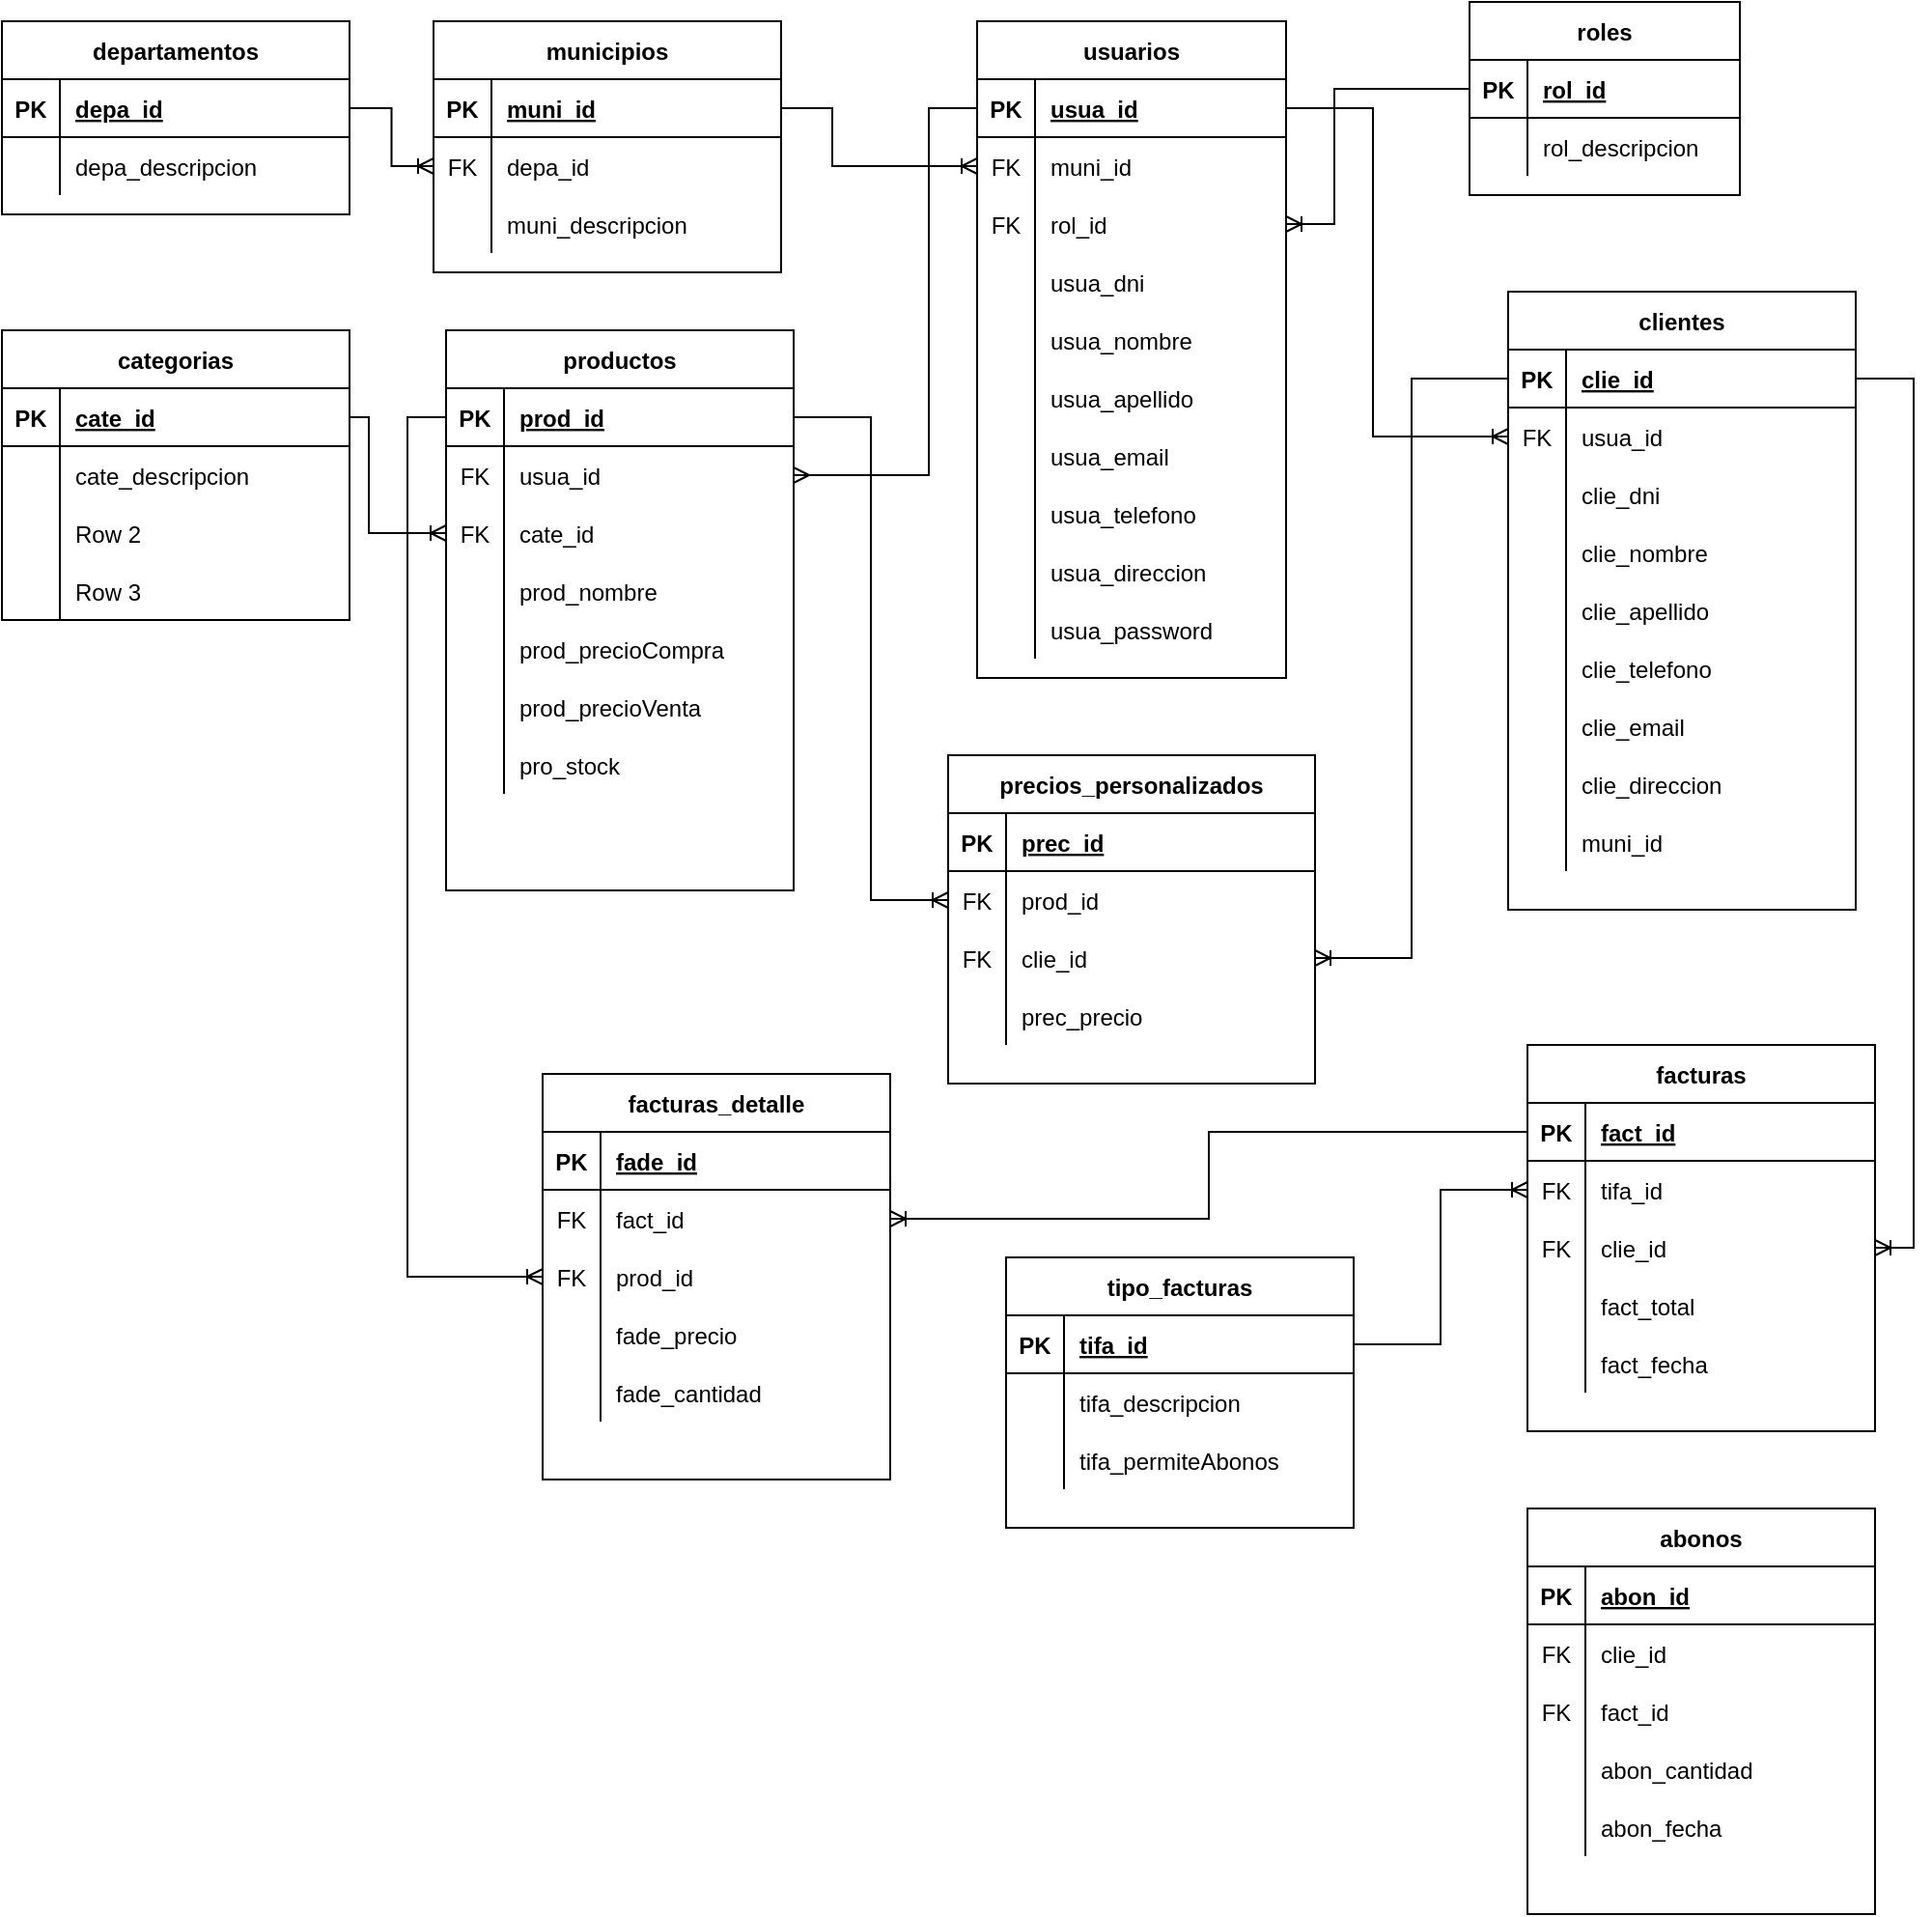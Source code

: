 <mxfile version="20.7.3" type="device"><diagram id="mv_KBfn8woXebEvf1E4W" name="Página-1"><mxGraphModel dx="1354" dy="695" grid="1" gridSize="10" guides="1" tooltips="1" connect="1" arrows="1" fold="1" page="1" pageScale="1" pageWidth="827" pageHeight="1169" math="0" shadow="0"><root><mxCell id="0"/><mxCell id="1" parent="0"/><mxCell id="qurklKgOhyTYDaTzTd-g-2" value="departamentos" style="shape=table;startSize=30;container=1;collapsible=1;childLayout=tableLayout;fixedRows=1;rowLines=0;fontStyle=1;align=center;resizeLast=1;" vertex="1" parent="1"><mxGeometry x="10" y="40" width="180" height="100" as="geometry"/></mxCell><mxCell id="qurklKgOhyTYDaTzTd-g-3" value="" style="shape=tableRow;horizontal=0;startSize=0;swimlaneHead=0;swimlaneBody=0;fillColor=none;collapsible=0;dropTarget=0;points=[[0,0.5],[1,0.5]];portConstraint=eastwest;top=0;left=0;right=0;bottom=1;" vertex="1" parent="qurklKgOhyTYDaTzTd-g-2"><mxGeometry y="30" width="180" height="30" as="geometry"/></mxCell><mxCell id="qurklKgOhyTYDaTzTd-g-4" value="PK" style="shape=partialRectangle;connectable=0;fillColor=none;top=0;left=0;bottom=0;right=0;fontStyle=1;overflow=hidden;" vertex="1" parent="qurklKgOhyTYDaTzTd-g-3"><mxGeometry width="30" height="30" as="geometry"><mxRectangle width="30" height="30" as="alternateBounds"/></mxGeometry></mxCell><mxCell id="qurklKgOhyTYDaTzTd-g-5" value="depa_id" style="shape=partialRectangle;connectable=0;fillColor=none;top=0;left=0;bottom=0;right=0;align=left;spacingLeft=6;fontStyle=5;overflow=hidden;" vertex="1" parent="qurklKgOhyTYDaTzTd-g-3"><mxGeometry x="30" width="150" height="30" as="geometry"><mxRectangle width="150" height="30" as="alternateBounds"/></mxGeometry></mxCell><mxCell id="qurklKgOhyTYDaTzTd-g-6" value="" style="shape=tableRow;horizontal=0;startSize=0;swimlaneHead=0;swimlaneBody=0;fillColor=none;collapsible=0;dropTarget=0;points=[[0,0.5],[1,0.5]];portConstraint=eastwest;top=0;left=0;right=0;bottom=0;" vertex="1" parent="qurklKgOhyTYDaTzTd-g-2"><mxGeometry y="60" width="180" height="30" as="geometry"/></mxCell><mxCell id="qurklKgOhyTYDaTzTd-g-7" value="" style="shape=partialRectangle;connectable=0;fillColor=none;top=0;left=0;bottom=0;right=0;editable=1;overflow=hidden;" vertex="1" parent="qurklKgOhyTYDaTzTd-g-6"><mxGeometry width="30" height="30" as="geometry"><mxRectangle width="30" height="30" as="alternateBounds"/></mxGeometry></mxCell><mxCell id="qurklKgOhyTYDaTzTd-g-8" value="depa_descripcion" style="shape=partialRectangle;connectable=0;fillColor=none;top=0;left=0;bottom=0;right=0;align=left;spacingLeft=6;overflow=hidden;" vertex="1" parent="qurklKgOhyTYDaTzTd-g-6"><mxGeometry x="30" width="150" height="30" as="geometry"><mxRectangle width="150" height="30" as="alternateBounds"/></mxGeometry></mxCell><mxCell id="qurklKgOhyTYDaTzTd-g-15" value="municipios" style="shape=table;startSize=30;container=1;collapsible=1;childLayout=tableLayout;fixedRows=1;rowLines=0;fontStyle=1;align=center;resizeLast=1;" vertex="1" parent="1"><mxGeometry x="233.5" y="40" width="180" height="130" as="geometry"/></mxCell><mxCell id="qurklKgOhyTYDaTzTd-g-16" value="" style="shape=tableRow;horizontal=0;startSize=0;swimlaneHead=0;swimlaneBody=0;fillColor=none;collapsible=0;dropTarget=0;points=[[0,0.5],[1,0.5]];portConstraint=eastwest;top=0;left=0;right=0;bottom=1;" vertex="1" parent="qurklKgOhyTYDaTzTd-g-15"><mxGeometry y="30" width="180" height="30" as="geometry"/></mxCell><mxCell id="qurklKgOhyTYDaTzTd-g-17" value="PK" style="shape=partialRectangle;connectable=0;fillColor=none;top=0;left=0;bottom=0;right=0;fontStyle=1;overflow=hidden;" vertex="1" parent="qurklKgOhyTYDaTzTd-g-16"><mxGeometry width="30" height="30" as="geometry"><mxRectangle width="30" height="30" as="alternateBounds"/></mxGeometry></mxCell><mxCell id="qurklKgOhyTYDaTzTd-g-18" value="muni_id" style="shape=partialRectangle;connectable=0;fillColor=none;top=0;left=0;bottom=0;right=0;align=left;spacingLeft=6;fontStyle=5;overflow=hidden;" vertex="1" parent="qurklKgOhyTYDaTzTd-g-16"><mxGeometry x="30" width="150" height="30" as="geometry"><mxRectangle width="150" height="30" as="alternateBounds"/></mxGeometry></mxCell><mxCell id="qurklKgOhyTYDaTzTd-g-25" value="" style="shape=tableRow;horizontal=0;startSize=0;swimlaneHead=0;swimlaneBody=0;fillColor=none;collapsible=0;dropTarget=0;points=[[0,0.5],[1,0.5]];portConstraint=eastwest;top=0;left=0;right=0;bottom=0;" vertex="1" parent="qurklKgOhyTYDaTzTd-g-15"><mxGeometry y="60" width="180" height="30" as="geometry"/></mxCell><mxCell id="qurklKgOhyTYDaTzTd-g-26" value="FK" style="shape=partialRectangle;connectable=0;fillColor=none;top=0;left=0;bottom=0;right=0;fontStyle=0;overflow=hidden;" vertex="1" parent="qurklKgOhyTYDaTzTd-g-25"><mxGeometry width="30" height="30" as="geometry"><mxRectangle width="30" height="30" as="alternateBounds"/></mxGeometry></mxCell><mxCell id="qurklKgOhyTYDaTzTd-g-27" value="depa_id" style="shape=partialRectangle;connectable=0;fillColor=none;top=0;left=0;bottom=0;right=0;align=left;spacingLeft=6;fontStyle=0;overflow=hidden;" vertex="1" parent="qurklKgOhyTYDaTzTd-g-25"><mxGeometry x="30" width="150" height="30" as="geometry"><mxRectangle width="150" height="30" as="alternateBounds"/></mxGeometry></mxCell><mxCell id="qurklKgOhyTYDaTzTd-g-19" value="" style="shape=tableRow;horizontal=0;startSize=0;swimlaneHead=0;swimlaneBody=0;fillColor=none;collapsible=0;dropTarget=0;points=[[0,0.5],[1,0.5]];portConstraint=eastwest;top=0;left=0;right=0;bottom=0;" vertex="1" parent="qurklKgOhyTYDaTzTd-g-15"><mxGeometry y="90" width="180" height="30" as="geometry"/></mxCell><mxCell id="qurklKgOhyTYDaTzTd-g-20" value="" style="shape=partialRectangle;connectable=0;fillColor=none;top=0;left=0;bottom=0;right=0;editable=1;overflow=hidden;" vertex="1" parent="qurklKgOhyTYDaTzTd-g-19"><mxGeometry width="30" height="30" as="geometry"><mxRectangle width="30" height="30" as="alternateBounds"/></mxGeometry></mxCell><mxCell id="qurklKgOhyTYDaTzTd-g-21" value="muni_descripcion" style="shape=partialRectangle;connectable=0;fillColor=none;top=0;left=0;bottom=0;right=0;align=left;spacingLeft=6;overflow=hidden;" vertex="1" parent="qurklKgOhyTYDaTzTd-g-19"><mxGeometry x="30" width="150" height="30" as="geometry"><mxRectangle width="150" height="30" as="alternateBounds"/></mxGeometry></mxCell><mxCell id="qurklKgOhyTYDaTzTd-g-28" value="" style="edgeStyle=orthogonalEdgeStyle;fontSize=12;html=1;endArrow=ERoneToMany;rounded=0;exitX=1;exitY=0.5;exitDx=0;exitDy=0;entryX=0;entryY=0.5;entryDx=0;entryDy=0;" edge="1" parent="1" source="qurklKgOhyTYDaTzTd-g-3" target="qurklKgOhyTYDaTzTd-g-25"><mxGeometry width="100" height="100" relative="1" as="geometry"><mxPoint x="210" y="280" as="sourcePoint"/><mxPoint x="310" y="220" as="targetPoint"/></mxGeometry></mxCell><mxCell id="qurklKgOhyTYDaTzTd-g-29" value="usuarios" style="shape=table;startSize=30;container=1;collapsible=1;childLayout=tableLayout;fixedRows=1;rowLines=0;fontStyle=1;align=center;resizeLast=1;" vertex="1" parent="1"><mxGeometry x="515" y="40" width="160" height="340" as="geometry"/></mxCell><mxCell id="qurklKgOhyTYDaTzTd-g-30" value="" style="shape=tableRow;horizontal=0;startSize=0;swimlaneHead=0;swimlaneBody=0;fillColor=none;collapsible=0;dropTarget=0;points=[[0,0.5],[1,0.5]];portConstraint=eastwest;top=0;left=0;right=0;bottom=1;" vertex="1" parent="qurklKgOhyTYDaTzTd-g-29"><mxGeometry y="30" width="160" height="30" as="geometry"/></mxCell><mxCell id="qurklKgOhyTYDaTzTd-g-31" value="PK" style="shape=partialRectangle;connectable=0;fillColor=none;top=0;left=0;bottom=0;right=0;fontStyle=1;overflow=hidden;" vertex="1" parent="qurklKgOhyTYDaTzTd-g-30"><mxGeometry width="30" height="30" as="geometry"><mxRectangle width="30" height="30" as="alternateBounds"/></mxGeometry></mxCell><mxCell id="qurklKgOhyTYDaTzTd-g-32" value="usua_id" style="shape=partialRectangle;connectable=0;fillColor=none;top=0;left=0;bottom=0;right=0;align=left;spacingLeft=6;fontStyle=5;overflow=hidden;" vertex="1" parent="qurklKgOhyTYDaTzTd-g-30"><mxGeometry x="30" width="130" height="30" as="geometry"><mxRectangle width="130" height="30" as="alternateBounds"/></mxGeometry></mxCell><mxCell id="qurklKgOhyTYDaTzTd-g-57" value="" style="shape=tableRow;horizontal=0;startSize=0;swimlaneHead=0;swimlaneBody=0;fillColor=none;collapsible=0;dropTarget=0;points=[[0,0.5],[1,0.5]];portConstraint=eastwest;top=0;left=0;right=0;bottom=0;" vertex="1" parent="qurklKgOhyTYDaTzTd-g-29"><mxGeometry y="60" width="160" height="30" as="geometry"/></mxCell><mxCell id="qurklKgOhyTYDaTzTd-g-58" value="FK" style="shape=partialRectangle;connectable=0;fillColor=none;top=0;left=0;bottom=0;right=0;fontStyle=0;overflow=hidden;" vertex="1" parent="qurklKgOhyTYDaTzTd-g-57"><mxGeometry width="30" height="30" as="geometry"><mxRectangle width="30" height="30" as="alternateBounds"/></mxGeometry></mxCell><mxCell id="qurklKgOhyTYDaTzTd-g-59" value="muni_id" style="shape=partialRectangle;connectable=0;fillColor=none;top=0;left=0;bottom=0;right=0;align=left;spacingLeft=6;fontStyle=0;overflow=hidden;" vertex="1" parent="qurklKgOhyTYDaTzTd-g-57"><mxGeometry x="30" width="130" height="30" as="geometry"><mxRectangle width="130" height="30" as="alternateBounds"/></mxGeometry></mxCell><mxCell id="qurklKgOhyTYDaTzTd-g-60" value="" style="shape=tableRow;horizontal=0;startSize=0;swimlaneHead=0;swimlaneBody=0;fillColor=none;collapsible=0;dropTarget=0;points=[[0,0.5],[1,0.5]];portConstraint=eastwest;top=0;left=0;right=0;bottom=0;" vertex="1" parent="qurklKgOhyTYDaTzTd-g-29"><mxGeometry y="90" width="160" height="30" as="geometry"/></mxCell><mxCell id="qurklKgOhyTYDaTzTd-g-61" value="FK" style="shape=partialRectangle;connectable=0;fillColor=none;top=0;left=0;bottom=0;right=0;fontStyle=0;overflow=hidden;" vertex="1" parent="qurklKgOhyTYDaTzTd-g-60"><mxGeometry width="30" height="30" as="geometry"><mxRectangle width="30" height="30" as="alternateBounds"/></mxGeometry></mxCell><mxCell id="qurklKgOhyTYDaTzTd-g-62" value="rol_id" style="shape=partialRectangle;connectable=0;fillColor=none;top=0;left=0;bottom=0;right=0;align=left;spacingLeft=6;fontStyle=0;overflow=hidden;" vertex="1" parent="qurklKgOhyTYDaTzTd-g-60"><mxGeometry x="30" width="130" height="30" as="geometry"><mxRectangle width="130" height="30" as="alternateBounds"/></mxGeometry></mxCell><mxCell id="qurklKgOhyTYDaTzTd-g-51" value="" style="shape=tableRow;horizontal=0;startSize=0;swimlaneHead=0;swimlaneBody=0;fillColor=none;collapsible=0;dropTarget=0;points=[[0,0.5],[1,0.5]];portConstraint=eastwest;top=0;left=0;right=0;bottom=0;" vertex="1" parent="qurklKgOhyTYDaTzTd-g-29"><mxGeometry y="120" width="160" height="30" as="geometry"/></mxCell><mxCell id="qurklKgOhyTYDaTzTd-g-52" value="" style="shape=partialRectangle;connectable=0;fillColor=none;top=0;left=0;bottom=0;right=0;editable=1;overflow=hidden;" vertex="1" parent="qurklKgOhyTYDaTzTd-g-51"><mxGeometry width="30" height="30" as="geometry"><mxRectangle width="30" height="30" as="alternateBounds"/></mxGeometry></mxCell><mxCell id="qurklKgOhyTYDaTzTd-g-53" value="usua_dni" style="shape=partialRectangle;connectable=0;fillColor=none;top=0;left=0;bottom=0;right=0;align=left;spacingLeft=6;overflow=hidden;" vertex="1" parent="qurklKgOhyTYDaTzTd-g-51"><mxGeometry x="30" width="130" height="30" as="geometry"><mxRectangle width="130" height="30" as="alternateBounds"/></mxGeometry></mxCell><mxCell id="qurklKgOhyTYDaTzTd-g-33" value="" style="shape=tableRow;horizontal=0;startSize=0;swimlaneHead=0;swimlaneBody=0;fillColor=none;collapsible=0;dropTarget=0;points=[[0,0.5],[1,0.5]];portConstraint=eastwest;top=0;left=0;right=0;bottom=0;" vertex="1" parent="qurklKgOhyTYDaTzTd-g-29"><mxGeometry y="150" width="160" height="30" as="geometry"/></mxCell><mxCell id="qurklKgOhyTYDaTzTd-g-34" value="" style="shape=partialRectangle;connectable=0;fillColor=none;top=0;left=0;bottom=0;right=0;editable=1;overflow=hidden;" vertex="1" parent="qurklKgOhyTYDaTzTd-g-33"><mxGeometry width="30" height="30" as="geometry"><mxRectangle width="30" height="30" as="alternateBounds"/></mxGeometry></mxCell><mxCell id="qurklKgOhyTYDaTzTd-g-35" value="usua_nombre" style="shape=partialRectangle;connectable=0;fillColor=none;top=0;left=0;bottom=0;right=0;align=left;spacingLeft=6;overflow=hidden;" vertex="1" parent="qurklKgOhyTYDaTzTd-g-33"><mxGeometry x="30" width="130" height="30" as="geometry"><mxRectangle width="130" height="30" as="alternateBounds"/></mxGeometry></mxCell><mxCell id="qurklKgOhyTYDaTzTd-g-36" value="" style="shape=tableRow;horizontal=0;startSize=0;swimlaneHead=0;swimlaneBody=0;fillColor=none;collapsible=0;dropTarget=0;points=[[0,0.5],[1,0.5]];portConstraint=eastwest;top=0;left=0;right=0;bottom=0;" vertex="1" parent="qurklKgOhyTYDaTzTd-g-29"><mxGeometry y="180" width="160" height="30" as="geometry"/></mxCell><mxCell id="qurklKgOhyTYDaTzTd-g-37" value="" style="shape=partialRectangle;connectable=0;fillColor=none;top=0;left=0;bottom=0;right=0;editable=1;overflow=hidden;" vertex="1" parent="qurklKgOhyTYDaTzTd-g-36"><mxGeometry width="30" height="30" as="geometry"><mxRectangle width="30" height="30" as="alternateBounds"/></mxGeometry></mxCell><mxCell id="qurklKgOhyTYDaTzTd-g-38" value="usua_apellido" style="shape=partialRectangle;connectable=0;fillColor=none;top=0;left=0;bottom=0;right=0;align=left;spacingLeft=6;overflow=hidden;" vertex="1" parent="qurklKgOhyTYDaTzTd-g-36"><mxGeometry x="30" width="130" height="30" as="geometry"><mxRectangle width="130" height="30" as="alternateBounds"/></mxGeometry></mxCell><mxCell id="qurklKgOhyTYDaTzTd-g-39" value="" style="shape=tableRow;horizontal=0;startSize=0;swimlaneHead=0;swimlaneBody=0;fillColor=none;collapsible=0;dropTarget=0;points=[[0,0.5],[1,0.5]];portConstraint=eastwest;top=0;left=0;right=0;bottom=0;" vertex="1" parent="qurklKgOhyTYDaTzTd-g-29"><mxGeometry y="210" width="160" height="30" as="geometry"/></mxCell><mxCell id="qurklKgOhyTYDaTzTd-g-40" value="" style="shape=partialRectangle;connectable=0;fillColor=none;top=0;left=0;bottom=0;right=0;editable=1;overflow=hidden;" vertex="1" parent="qurklKgOhyTYDaTzTd-g-39"><mxGeometry width="30" height="30" as="geometry"><mxRectangle width="30" height="30" as="alternateBounds"/></mxGeometry></mxCell><mxCell id="qurklKgOhyTYDaTzTd-g-41" value="usua_email" style="shape=partialRectangle;connectable=0;fillColor=none;top=0;left=0;bottom=0;right=0;align=left;spacingLeft=6;overflow=hidden;" vertex="1" parent="qurklKgOhyTYDaTzTd-g-39"><mxGeometry x="30" width="130" height="30" as="geometry"><mxRectangle width="130" height="30" as="alternateBounds"/></mxGeometry></mxCell><mxCell id="qurklKgOhyTYDaTzTd-g-42" value="" style="shape=tableRow;horizontal=0;startSize=0;swimlaneHead=0;swimlaneBody=0;fillColor=none;collapsible=0;dropTarget=0;points=[[0,0.5],[1,0.5]];portConstraint=eastwest;top=0;left=0;right=0;bottom=0;" vertex="1" parent="qurklKgOhyTYDaTzTd-g-29"><mxGeometry y="240" width="160" height="30" as="geometry"/></mxCell><mxCell id="qurklKgOhyTYDaTzTd-g-43" value="" style="shape=partialRectangle;connectable=0;fillColor=none;top=0;left=0;bottom=0;right=0;editable=1;overflow=hidden;" vertex="1" parent="qurklKgOhyTYDaTzTd-g-42"><mxGeometry width="30" height="30" as="geometry"><mxRectangle width="30" height="30" as="alternateBounds"/></mxGeometry></mxCell><mxCell id="qurklKgOhyTYDaTzTd-g-44" value="usua_telefono" style="shape=partialRectangle;connectable=0;fillColor=none;top=0;left=0;bottom=0;right=0;align=left;spacingLeft=6;overflow=hidden;" vertex="1" parent="qurklKgOhyTYDaTzTd-g-42"><mxGeometry x="30" width="130" height="30" as="geometry"><mxRectangle width="130" height="30" as="alternateBounds"/></mxGeometry></mxCell><mxCell id="qurklKgOhyTYDaTzTd-g-45" value="" style="shape=tableRow;horizontal=0;startSize=0;swimlaneHead=0;swimlaneBody=0;fillColor=none;collapsible=0;dropTarget=0;points=[[0,0.5],[1,0.5]];portConstraint=eastwest;top=0;left=0;right=0;bottom=0;" vertex="1" parent="qurklKgOhyTYDaTzTd-g-29"><mxGeometry y="270" width="160" height="30" as="geometry"/></mxCell><mxCell id="qurklKgOhyTYDaTzTd-g-46" value="" style="shape=partialRectangle;connectable=0;fillColor=none;top=0;left=0;bottom=0;right=0;editable=1;overflow=hidden;" vertex="1" parent="qurklKgOhyTYDaTzTd-g-45"><mxGeometry width="30" height="30" as="geometry"><mxRectangle width="30" height="30" as="alternateBounds"/></mxGeometry></mxCell><mxCell id="qurklKgOhyTYDaTzTd-g-47" value="usua_direccion" style="shape=partialRectangle;connectable=0;fillColor=none;top=0;left=0;bottom=0;right=0;align=left;spacingLeft=6;overflow=hidden;" vertex="1" parent="qurklKgOhyTYDaTzTd-g-45"><mxGeometry x="30" width="130" height="30" as="geometry"><mxRectangle width="130" height="30" as="alternateBounds"/></mxGeometry></mxCell><mxCell id="qurklKgOhyTYDaTzTd-g-48" value="" style="shape=tableRow;horizontal=0;startSize=0;swimlaneHead=0;swimlaneBody=0;fillColor=none;collapsible=0;dropTarget=0;points=[[0,0.5],[1,0.5]];portConstraint=eastwest;top=0;left=0;right=0;bottom=0;" vertex="1" parent="qurklKgOhyTYDaTzTd-g-29"><mxGeometry y="300" width="160" height="30" as="geometry"/></mxCell><mxCell id="qurklKgOhyTYDaTzTd-g-49" value="" style="shape=partialRectangle;connectable=0;fillColor=none;top=0;left=0;bottom=0;right=0;editable=1;overflow=hidden;" vertex="1" parent="qurklKgOhyTYDaTzTd-g-48"><mxGeometry width="30" height="30" as="geometry"><mxRectangle width="30" height="30" as="alternateBounds"/></mxGeometry></mxCell><mxCell id="qurklKgOhyTYDaTzTd-g-50" value="usua_password" style="shape=partialRectangle;connectable=0;fillColor=none;top=0;left=0;bottom=0;right=0;align=left;spacingLeft=6;overflow=hidden;" vertex="1" parent="qurklKgOhyTYDaTzTd-g-48"><mxGeometry x="30" width="130" height="30" as="geometry"><mxRectangle width="130" height="30" as="alternateBounds"/></mxGeometry></mxCell><mxCell id="qurklKgOhyTYDaTzTd-g-63" value="roles" style="shape=table;startSize=30;container=1;collapsible=1;childLayout=tableLayout;fixedRows=1;rowLines=0;fontStyle=1;align=center;resizeLast=1;" vertex="1" parent="1"><mxGeometry x="770" y="30" width="140" height="100" as="geometry"/></mxCell><mxCell id="qurklKgOhyTYDaTzTd-g-64" value="" style="shape=tableRow;horizontal=0;startSize=0;swimlaneHead=0;swimlaneBody=0;fillColor=none;collapsible=0;dropTarget=0;points=[[0,0.5],[1,0.5]];portConstraint=eastwest;top=0;left=0;right=0;bottom=1;" vertex="1" parent="qurklKgOhyTYDaTzTd-g-63"><mxGeometry y="30" width="140" height="30" as="geometry"/></mxCell><mxCell id="qurklKgOhyTYDaTzTd-g-65" value="PK" style="shape=partialRectangle;connectable=0;fillColor=none;top=0;left=0;bottom=0;right=0;fontStyle=1;overflow=hidden;" vertex="1" parent="qurklKgOhyTYDaTzTd-g-64"><mxGeometry width="30" height="30" as="geometry"><mxRectangle width="30" height="30" as="alternateBounds"/></mxGeometry></mxCell><mxCell id="qurklKgOhyTYDaTzTd-g-66" value="rol_id" style="shape=partialRectangle;connectable=0;fillColor=none;top=0;left=0;bottom=0;right=0;align=left;spacingLeft=6;fontStyle=5;overflow=hidden;" vertex="1" parent="qurklKgOhyTYDaTzTd-g-64"><mxGeometry x="30" width="110" height="30" as="geometry"><mxRectangle width="110" height="30" as="alternateBounds"/></mxGeometry></mxCell><mxCell id="qurklKgOhyTYDaTzTd-g-67" value="" style="shape=tableRow;horizontal=0;startSize=0;swimlaneHead=0;swimlaneBody=0;fillColor=none;collapsible=0;dropTarget=0;points=[[0,0.5],[1,0.5]];portConstraint=eastwest;top=0;left=0;right=0;bottom=0;" vertex="1" parent="qurklKgOhyTYDaTzTd-g-63"><mxGeometry y="60" width="140" height="30" as="geometry"/></mxCell><mxCell id="qurklKgOhyTYDaTzTd-g-68" value="" style="shape=partialRectangle;connectable=0;fillColor=none;top=0;left=0;bottom=0;right=0;editable=1;overflow=hidden;" vertex="1" parent="qurklKgOhyTYDaTzTd-g-67"><mxGeometry width="30" height="30" as="geometry"><mxRectangle width="30" height="30" as="alternateBounds"/></mxGeometry></mxCell><mxCell id="qurklKgOhyTYDaTzTd-g-69" value="rol_descripcion" style="shape=partialRectangle;connectable=0;fillColor=none;top=0;left=0;bottom=0;right=0;align=left;spacingLeft=6;overflow=hidden;" vertex="1" parent="qurklKgOhyTYDaTzTd-g-67"><mxGeometry x="30" width="110" height="30" as="geometry"><mxRectangle width="110" height="30" as="alternateBounds"/></mxGeometry></mxCell><mxCell id="qurklKgOhyTYDaTzTd-g-70" value="" style="edgeStyle=orthogonalEdgeStyle;fontSize=12;html=1;endArrow=ERoneToMany;rounded=0;entryX=0;entryY=0.5;entryDx=0;entryDy=0;exitX=1;exitY=0.5;exitDx=0;exitDy=0;" edge="1" parent="1" source="qurklKgOhyTYDaTzTd-g-16" target="qurklKgOhyTYDaTzTd-g-57"><mxGeometry width="100" height="100" relative="1" as="geometry"><mxPoint x="360" y="250" as="sourcePoint"/><mxPoint x="460" y="150" as="targetPoint"/><Array as="points"><mxPoint x="440" y="85"/><mxPoint x="440" y="115"/></Array></mxGeometry></mxCell><mxCell id="qurklKgOhyTYDaTzTd-g-71" value="" style="edgeStyle=orthogonalEdgeStyle;fontSize=12;html=1;endArrow=ERoneToMany;rounded=0;entryX=1;entryY=0.5;entryDx=0;entryDy=0;exitX=0;exitY=0.5;exitDx=0;exitDy=0;" edge="1" parent="1" source="qurklKgOhyTYDaTzTd-g-64" target="qurklKgOhyTYDaTzTd-g-60"><mxGeometry width="100" height="100" relative="1" as="geometry"><mxPoint x="660" y="160" as="sourcePoint"/><mxPoint x="716.5" y="190" as="targetPoint"/><Array as="points"><mxPoint x="700" y="75"/><mxPoint x="700" y="145"/></Array></mxGeometry></mxCell><mxCell id="qurklKgOhyTYDaTzTd-g-72" value="clientes" style="shape=table;startSize=30;container=1;collapsible=1;childLayout=tableLayout;fixedRows=1;rowLines=0;fontStyle=1;align=center;resizeLast=1;" vertex="1" parent="1"><mxGeometry x="790" y="180" width="180" height="320" as="geometry"/></mxCell><mxCell id="qurklKgOhyTYDaTzTd-g-73" value="" style="shape=tableRow;horizontal=0;startSize=0;swimlaneHead=0;swimlaneBody=0;fillColor=none;collapsible=0;dropTarget=0;points=[[0,0.5],[1,0.5]];portConstraint=eastwest;top=0;left=0;right=0;bottom=1;" vertex="1" parent="qurklKgOhyTYDaTzTd-g-72"><mxGeometry y="30" width="180" height="30" as="geometry"/></mxCell><mxCell id="qurklKgOhyTYDaTzTd-g-74" value="PK" style="shape=partialRectangle;connectable=0;fillColor=none;top=0;left=0;bottom=0;right=0;fontStyle=1;overflow=hidden;" vertex="1" parent="qurklKgOhyTYDaTzTd-g-73"><mxGeometry width="30" height="30" as="geometry"><mxRectangle width="30" height="30" as="alternateBounds"/></mxGeometry></mxCell><mxCell id="qurklKgOhyTYDaTzTd-g-75" value="clie_id" style="shape=partialRectangle;connectable=0;fillColor=none;top=0;left=0;bottom=0;right=0;align=left;spacingLeft=6;fontStyle=5;overflow=hidden;" vertex="1" parent="qurklKgOhyTYDaTzTd-g-73"><mxGeometry x="30" width="150" height="30" as="geometry"><mxRectangle width="150" height="30" as="alternateBounds"/></mxGeometry></mxCell><mxCell id="qurklKgOhyTYDaTzTd-g-97" value="" style="shape=tableRow;horizontal=0;startSize=0;swimlaneHead=0;swimlaneBody=0;fillColor=none;collapsible=0;dropTarget=0;points=[[0,0.5],[1,0.5]];portConstraint=eastwest;top=0;left=0;right=0;bottom=0;" vertex="1" parent="qurklKgOhyTYDaTzTd-g-72"><mxGeometry y="60" width="180" height="30" as="geometry"/></mxCell><mxCell id="qurklKgOhyTYDaTzTd-g-98" value="FK" style="shape=partialRectangle;connectable=0;fillColor=none;top=0;left=0;bottom=0;right=0;fontStyle=0;overflow=hidden;" vertex="1" parent="qurklKgOhyTYDaTzTd-g-97"><mxGeometry width="30" height="30" as="geometry"><mxRectangle width="30" height="30" as="alternateBounds"/></mxGeometry></mxCell><mxCell id="qurklKgOhyTYDaTzTd-g-99" value="usua_id" style="shape=partialRectangle;connectable=0;fillColor=none;top=0;left=0;bottom=0;right=0;align=left;spacingLeft=6;fontStyle=0;overflow=hidden;" vertex="1" parent="qurklKgOhyTYDaTzTd-g-97"><mxGeometry x="30" width="150" height="30" as="geometry"><mxRectangle width="150" height="30" as="alternateBounds"/></mxGeometry></mxCell><mxCell id="qurklKgOhyTYDaTzTd-g-76" value="" style="shape=tableRow;horizontal=0;startSize=0;swimlaneHead=0;swimlaneBody=0;fillColor=none;collapsible=0;dropTarget=0;points=[[0,0.5],[1,0.5]];portConstraint=eastwest;top=0;left=0;right=0;bottom=0;" vertex="1" parent="qurklKgOhyTYDaTzTd-g-72"><mxGeometry y="90" width="180" height="30" as="geometry"/></mxCell><mxCell id="qurklKgOhyTYDaTzTd-g-77" value="" style="shape=partialRectangle;connectable=0;fillColor=none;top=0;left=0;bottom=0;right=0;editable=1;overflow=hidden;" vertex="1" parent="qurklKgOhyTYDaTzTd-g-76"><mxGeometry width="30" height="30" as="geometry"><mxRectangle width="30" height="30" as="alternateBounds"/></mxGeometry></mxCell><mxCell id="qurklKgOhyTYDaTzTd-g-78" value="clie_dni" style="shape=partialRectangle;connectable=0;fillColor=none;top=0;left=0;bottom=0;right=0;align=left;spacingLeft=6;overflow=hidden;" vertex="1" parent="qurklKgOhyTYDaTzTd-g-76"><mxGeometry x="30" width="150" height="30" as="geometry"><mxRectangle width="150" height="30" as="alternateBounds"/></mxGeometry></mxCell><mxCell id="qurklKgOhyTYDaTzTd-g-79" value="" style="shape=tableRow;horizontal=0;startSize=0;swimlaneHead=0;swimlaneBody=0;fillColor=none;collapsible=0;dropTarget=0;points=[[0,0.5],[1,0.5]];portConstraint=eastwest;top=0;left=0;right=0;bottom=0;" vertex="1" parent="qurklKgOhyTYDaTzTd-g-72"><mxGeometry y="120" width="180" height="30" as="geometry"/></mxCell><mxCell id="qurklKgOhyTYDaTzTd-g-80" value="" style="shape=partialRectangle;connectable=0;fillColor=none;top=0;left=0;bottom=0;right=0;editable=1;overflow=hidden;" vertex="1" parent="qurklKgOhyTYDaTzTd-g-79"><mxGeometry width="30" height="30" as="geometry"><mxRectangle width="30" height="30" as="alternateBounds"/></mxGeometry></mxCell><mxCell id="qurklKgOhyTYDaTzTd-g-81" value="clie_nombre" style="shape=partialRectangle;connectable=0;fillColor=none;top=0;left=0;bottom=0;right=0;align=left;spacingLeft=6;overflow=hidden;" vertex="1" parent="qurklKgOhyTYDaTzTd-g-79"><mxGeometry x="30" width="150" height="30" as="geometry"><mxRectangle width="150" height="30" as="alternateBounds"/></mxGeometry></mxCell><mxCell id="qurklKgOhyTYDaTzTd-g-82" value="" style="shape=tableRow;horizontal=0;startSize=0;swimlaneHead=0;swimlaneBody=0;fillColor=none;collapsible=0;dropTarget=0;points=[[0,0.5],[1,0.5]];portConstraint=eastwest;top=0;left=0;right=0;bottom=0;" vertex="1" parent="qurklKgOhyTYDaTzTd-g-72"><mxGeometry y="150" width="180" height="30" as="geometry"/></mxCell><mxCell id="qurklKgOhyTYDaTzTd-g-83" value="" style="shape=partialRectangle;connectable=0;fillColor=none;top=0;left=0;bottom=0;right=0;editable=1;overflow=hidden;" vertex="1" parent="qurklKgOhyTYDaTzTd-g-82"><mxGeometry width="30" height="30" as="geometry"><mxRectangle width="30" height="30" as="alternateBounds"/></mxGeometry></mxCell><mxCell id="qurklKgOhyTYDaTzTd-g-84" value="clie_apellido" style="shape=partialRectangle;connectable=0;fillColor=none;top=0;left=0;bottom=0;right=0;align=left;spacingLeft=6;overflow=hidden;" vertex="1" parent="qurklKgOhyTYDaTzTd-g-82"><mxGeometry x="30" width="150" height="30" as="geometry"><mxRectangle width="150" height="30" as="alternateBounds"/></mxGeometry></mxCell><mxCell id="qurklKgOhyTYDaTzTd-g-85" value="" style="shape=tableRow;horizontal=0;startSize=0;swimlaneHead=0;swimlaneBody=0;fillColor=none;collapsible=0;dropTarget=0;points=[[0,0.5],[1,0.5]];portConstraint=eastwest;top=0;left=0;right=0;bottom=0;" vertex="1" parent="qurklKgOhyTYDaTzTd-g-72"><mxGeometry y="180" width="180" height="30" as="geometry"/></mxCell><mxCell id="qurklKgOhyTYDaTzTd-g-86" value="" style="shape=partialRectangle;connectable=0;fillColor=none;top=0;left=0;bottom=0;right=0;editable=1;overflow=hidden;" vertex="1" parent="qurklKgOhyTYDaTzTd-g-85"><mxGeometry width="30" height="30" as="geometry"><mxRectangle width="30" height="30" as="alternateBounds"/></mxGeometry></mxCell><mxCell id="qurklKgOhyTYDaTzTd-g-87" value="clie_telefono" style="shape=partialRectangle;connectable=0;fillColor=none;top=0;left=0;bottom=0;right=0;align=left;spacingLeft=6;overflow=hidden;" vertex="1" parent="qurklKgOhyTYDaTzTd-g-85"><mxGeometry x="30" width="150" height="30" as="geometry"><mxRectangle width="150" height="30" as="alternateBounds"/></mxGeometry></mxCell><mxCell id="qurklKgOhyTYDaTzTd-g-88" value="" style="shape=tableRow;horizontal=0;startSize=0;swimlaneHead=0;swimlaneBody=0;fillColor=none;collapsible=0;dropTarget=0;points=[[0,0.5],[1,0.5]];portConstraint=eastwest;top=0;left=0;right=0;bottom=0;" vertex="1" parent="qurklKgOhyTYDaTzTd-g-72"><mxGeometry y="210" width="180" height="30" as="geometry"/></mxCell><mxCell id="qurklKgOhyTYDaTzTd-g-89" value="" style="shape=partialRectangle;connectable=0;fillColor=none;top=0;left=0;bottom=0;right=0;editable=1;overflow=hidden;" vertex="1" parent="qurklKgOhyTYDaTzTd-g-88"><mxGeometry width="30" height="30" as="geometry"><mxRectangle width="30" height="30" as="alternateBounds"/></mxGeometry></mxCell><mxCell id="qurklKgOhyTYDaTzTd-g-90" value="clie_email" style="shape=partialRectangle;connectable=0;fillColor=none;top=0;left=0;bottom=0;right=0;align=left;spacingLeft=6;overflow=hidden;" vertex="1" parent="qurklKgOhyTYDaTzTd-g-88"><mxGeometry x="30" width="150" height="30" as="geometry"><mxRectangle width="150" height="30" as="alternateBounds"/></mxGeometry></mxCell><mxCell id="qurklKgOhyTYDaTzTd-g-91" value="" style="shape=tableRow;horizontal=0;startSize=0;swimlaneHead=0;swimlaneBody=0;fillColor=none;collapsible=0;dropTarget=0;points=[[0,0.5],[1,0.5]];portConstraint=eastwest;top=0;left=0;right=0;bottom=0;" vertex="1" parent="qurklKgOhyTYDaTzTd-g-72"><mxGeometry y="240" width="180" height="30" as="geometry"/></mxCell><mxCell id="qurklKgOhyTYDaTzTd-g-92" value="" style="shape=partialRectangle;connectable=0;fillColor=none;top=0;left=0;bottom=0;right=0;editable=1;overflow=hidden;" vertex="1" parent="qurklKgOhyTYDaTzTd-g-91"><mxGeometry width="30" height="30" as="geometry"><mxRectangle width="30" height="30" as="alternateBounds"/></mxGeometry></mxCell><mxCell id="qurklKgOhyTYDaTzTd-g-93" value="clie_direccion" style="shape=partialRectangle;connectable=0;fillColor=none;top=0;left=0;bottom=0;right=0;align=left;spacingLeft=6;overflow=hidden;" vertex="1" parent="qurklKgOhyTYDaTzTd-g-91"><mxGeometry x="30" width="150" height="30" as="geometry"><mxRectangle width="150" height="30" as="alternateBounds"/></mxGeometry></mxCell><mxCell id="qurklKgOhyTYDaTzTd-g-94" value="" style="shape=tableRow;horizontal=0;startSize=0;swimlaneHead=0;swimlaneBody=0;fillColor=none;collapsible=0;dropTarget=0;points=[[0,0.5],[1,0.5]];portConstraint=eastwest;top=0;left=0;right=0;bottom=0;" vertex="1" parent="qurklKgOhyTYDaTzTd-g-72"><mxGeometry y="270" width="180" height="30" as="geometry"/></mxCell><mxCell id="qurklKgOhyTYDaTzTd-g-95" value="" style="shape=partialRectangle;connectable=0;fillColor=none;top=0;left=0;bottom=0;right=0;editable=1;overflow=hidden;" vertex="1" parent="qurklKgOhyTYDaTzTd-g-94"><mxGeometry width="30" height="30" as="geometry"><mxRectangle width="30" height="30" as="alternateBounds"/></mxGeometry></mxCell><mxCell id="qurklKgOhyTYDaTzTd-g-96" value="muni_id" style="shape=partialRectangle;connectable=0;fillColor=none;top=0;left=0;bottom=0;right=0;align=left;spacingLeft=6;overflow=hidden;" vertex="1" parent="qurklKgOhyTYDaTzTd-g-94"><mxGeometry x="30" width="150" height="30" as="geometry"><mxRectangle width="150" height="30" as="alternateBounds"/></mxGeometry></mxCell><mxCell id="qurklKgOhyTYDaTzTd-g-100" value="" style="edgeStyle=orthogonalEdgeStyle;fontSize=12;html=1;endArrow=ERoneToMany;rounded=0;exitX=1;exitY=0.5;exitDx=0;exitDy=0;entryX=0;entryY=0.5;entryDx=0;entryDy=0;" edge="1" parent="1" source="qurklKgOhyTYDaTzTd-g-30" target="qurklKgOhyTYDaTzTd-g-97"><mxGeometry width="100" height="100" relative="1" as="geometry"><mxPoint x="430" y="290" as="sourcePoint"/><mxPoint x="530" y="190" as="targetPoint"/><Array as="points"><mxPoint x="720" y="85"/><mxPoint x="720" y="255"/></Array></mxGeometry></mxCell><mxCell id="qurklKgOhyTYDaTzTd-g-101" value="productos" style="shape=table;startSize=30;container=1;collapsible=1;childLayout=tableLayout;fixedRows=1;rowLines=0;fontStyle=1;align=center;resizeLast=1;" vertex="1" parent="1"><mxGeometry x="240" y="200" width="180" height="290" as="geometry"/></mxCell><mxCell id="qurklKgOhyTYDaTzTd-g-102" value="" style="shape=tableRow;horizontal=0;startSize=0;swimlaneHead=0;swimlaneBody=0;fillColor=none;collapsible=0;dropTarget=0;points=[[0,0.5],[1,0.5]];portConstraint=eastwest;top=0;left=0;right=0;bottom=1;" vertex="1" parent="qurklKgOhyTYDaTzTd-g-101"><mxGeometry y="30" width="180" height="30" as="geometry"/></mxCell><mxCell id="qurklKgOhyTYDaTzTd-g-103" value="PK" style="shape=partialRectangle;connectable=0;fillColor=none;top=0;left=0;bottom=0;right=0;fontStyle=1;overflow=hidden;" vertex="1" parent="qurklKgOhyTYDaTzTd-g-102"><mxGeometry width="30" height="30" as="geometry"><mxRectangle width="30" height="30" as="alternateBounds"/></mxGeometry></mxCell><mxCell id="qurklKgOhyTYDaTzTd-g-104" value="prod_id" style="shape=partialRectangle;connectable=0;fillColor=none;top=0;left=0;bottom=0;right=0;align=left;spacingLeft=6;fontStyle=5;overflow=hidden;" vertex="1" parent="qurklKgOhyTYDaTzTd-g-102"><mxGeometry x="30" width="150" height="30" as="geometry"><mxRectangle width="150" height="30" as="alternateBounds"/></mxGeometry></mxCell><mxCell id="qurklKgOhyTYDaTzTd-g-121" value="" style="shape=tableRow;horizontal=0;startSize=0;swimlaneHead=0;swimlaneBody=0;fillColor=none;collapsible=0;dropTarget=0;points=[[0,0.5],[1,0.5]];portConstraint=eastwest;top=0;left=0;right=0;bottom=0;" vertex="1" parent="qurklKgOhyTYDaTzTd-g-101"><mxGeometry y="60" width="180" height="30" as="geometry"/></mxCell><mxCell id="qurklKgOhyTYDaTzTd-g-122" value="FK" style="shape=partialRectangle;connectable=0;fillColor=none;top=0;left=0;bottom=0;right=0;fontStyle=0;overflow=hidden;" vertex="1" parent="qurklKgOhyTYDaTzTd-g-121"><mxGeometry width="30" height="30" as="geometry"><mxRectangle width="30" height="30" as="alternateBounds"/></mxGeometry></mxCell><mxCell id="qurklKgOhyTYDaTzTd-g-123" value="usua_id" style="shape=partialRectangle;connectable=0;fillColor=none;top=0;left=0;bottom=0;right=0;align=left;spacingLeft=6;fontStyle=0;overflow=hidden;" vertex="1" parent="qurklKgOhyTYDaTzTd-g-121"><mxGeometry x="30" width="150" height="30" as="geometry"><mxRectangle width="150" height="30" as="alternateBounds"/></mxGeometry></mxCell><mxCell id="qurklKgOhyTYDaTzTd-g-142" value="" style="shape=tableRow;horizontal=0;startSize=0;swimlaneHead=0;swimlaneBody=0;fillColor=none;collapsible=0;dropTarget=0;points=[[0,0.5],[1,0.5]];portConstraint=eastwest;top=0;left=0;right=0;bottom=0;" vertex="1" parent="qurklKgOhyTYDaTzTd-g-101"><mxGeometry y="90" width="180" height="30" as="geometry"/></mxCell><mxCell id="qurklKgOhyTYDaTzTd-g-143" value="FK" style="shape=partialRectangle;connectable=0;fillColor=none;top=0;left=0;bottom=0;right=0;fontStyle=0;overflow=hidden;" vertex="1" parent="qurklKgOhyTYDaTzTd-g-142"><mxGeometry width="30" height="30" as="geometry"><mxRectangle width="30" height="30" as="alternateBounds"/></mxGeometry></mxCell><mxCell id="qurklKgOhyTYDaTzTd-g-144" value="cate_id" style="shape=partialRectangle;connectable=0;fillColor=none;top=0;left=0;bottom=0;right=0;align=left;spacingLeft=6;fontStyle=0;overflow=hidden;" vertex="1" parent="qurklKgOhyTYDaTzTd-g-142"><mxGeometry x="30" width="150" height="30" as="geometry"><mxRectangle width="150" height="30" as="alternateBounds"/></mxGeometry></mxCell><mxCell id="qurklKgOhyTYDaTzTd-g-105" value="" style="shape=tableRow;horizontal=0;startSize=0;swimlaneHead=0;swimlaneBody=0;fillColor=none;collapsible=0;dropTarget=0;points=[[0,0.5],[1,0.5]];portConstraint=eastwest;top=0;left=0;right=0;bottom=0;" vertex="1" parent="qurklKgOhyTYDaTzTd-g-101"><mxGeometry y="120" width="180" height="30" as="geometry"/></mxCell><mxCell id="qurklKgOhyTYDaTzTd-g-106" value="" style="shape=partialRectangle;connectable=0;fillColor=none;top=0;left=0;bottom=0;right=0;editable=1;overflow=hidden;" vertex="1" parent="qurklKgOhyTYDaTzTd-g-105"><mxGeometry width="30" height="30" as="geometry"><mxRectangle width="30" height="30" as="alternateBounds"/></mxGeometry></mxCell><mxCell id="qurklKgOhyTYDaTzTd-g-107" value="prod_nombre" style="shape=partialRectangle;connectable=0;fillColor=none;top=0;left=0;bottom=0;right=0;align=left;spacingLeft=6;overflow=hidden;" vertex="1" parent="qurklKgOhyTYDaTzTd-g-105"><mxGeometry x="30" width="150" height="30" as="geometry"><mxRectangle width="150" height="30" as="alternateBounds"/></mxGeometry></mxCell><mxCell id="qurklKgOhyTYDaTzTd-g-108" value="" style="shape=tableRow;horizontal=0;startSize=0;swimlaneHead=0;swimlaneBody=0;fillColor=none;collapsible=0;dropTarget=0;points=[[0,0.5],[1,0.5]];portConstraint=eastwest;top=0;left=0;right=0;bottom=0;" vertex="1" parent="qurklKgOhyTYDaTzTd-g-101"><mxGeometry y="150" width="180" height="30" as="geometry"/></mxCell><mxCell id="qurklKgOhyTYDaTzTd-g-109" value="" style="shape=partialRectangle;connectable=0;fillColor=none;top=0;left=0;bottom=0;right=0;editable=1;overflow=hidden;" vertex="1" parent="qurklKgOhyTYDaTzTd-g-108"><mxGeometry width="30" height="30" as="geometry"><mxRectangle width="30" height="30" as="alternateBounds"/></mxGeometry></mxCell><mxCell id="qurklKgOhyTYDaTzTd-g-110" value="prod_precioCompra" style="shape=partialRectangle;connectable=0;fillColor=none;top=0;left=0;bottom=0;right=0;align=left;spacingLeft=6;overflow=hidden;" vertex="1" parent="qurklKgOhyTYDaTzTd-g-108"><mxGeometry x="30" width="150" height="30" as="geometry"><mxRectangle width="150" height="30" as="alternateBounds"/></mxGeometry></mxCell><mxCell id="qurklKgOhyTYDaTzTd-g-111" value="" style="shape=tableRow;horizontal=0;startSize=0;swimlaneHead=0;swimlaneBody=0;fillColor=none;collapsible=0;dropTarget=0;points=[[0,0.5],[1,0.5]];portConstraint=eastwest;top=0;left=0;right=0;bottom=0;" vertex="1" parent="qurklKgOhyTYDaTzTd-g-101"><mxGeometry y="180" width="180" height="30" as="geometry"/></mxCell><mxCell id="qurklKgOhyTYDaTzTd-g-112" value="" style="shape=partialRectangle;connectable=0;fillColor=none;top=0;left=0;bottom=0;right=0;editable=1;overflow=hidden;" vertex="1" parent="qurklKgOhyTYDaTzTd-g-111"><mxGeometry width="30" height="30" as="geometry"><mxRectangle width="30" height="30" as="alternateBounds"/></mxGeometry></mxCell><mxCell id="qurklKgOhyTYDaTzTd-g-113" value="prod_precioVenta" style="shape=partialRectangle;connectable=0;fillColor=none;top=0;left=0;bottom=0;right=0;align=left;spacingLeft=6;overflow=hidden;" vertex="1" parent="qurklKgOhyTYDaTzTd-g-111"><mxGeometry x="30" width="150" height="30" as="geometry"><mxRectangle width="150" height="30" as="alternateBounds"/></mxGeometry></mxCell><mxCell id="qurklKgOhyTYDaTzTd-g-118" value="" style="shape=tableRow;horizontal=0;startSize=0;swimlaneHead=0;swimlaneBody=0;fillColor=none;collapsible=0;dropTarget=0;points=[[0,0.5],[1,0.5]];portConstraint=eastwest;top=0;left=0;right=0;bottom=0;" vertex="1" parent="qurklKgOhyTYDaTzTd-g-101"><mxGeometry y="210" width="180" height="30" as="geometry"/></mxCell><mxCell id="qurklKgOhyTYDaTzTd-g-119" value="" style="shape=partialRectangle;connectable=0;fillColor=none;top=0;left=0;bottom=0;right=0;editable=1;overflow=hidden;" vertex="1" parent="qurklKgOhyTYDaTzTd-g-118"><mxGeometry width="30" height="30" as="geometry"><mxRectangle width="30" height="30" as="alternateBounds"/></mxGeometry></mxCell><mxCell id="qurklKgOhyTYDaTzTd-g-120" value="pro_stock" style="shape=partialRectangle;connectable=0;fillColor=none;top=0;left=0;bottom=0;right=0;align=left;spacingLeft=6;overflow=hidden;" vertex="1" parent="qurklKgOhyTYDaTzTd-g-118"><mxGeometry x="30" width="150" height="30" as="geometry"><mxRectangle width="150" height="30" as="alternateBounds"/></mxGeometry></mxCell><mxCell id="qurklKgOhyTYDaTzTd-g-128" value="categorias" style="shape=table;startSize=30;container=1;collapsible=1;childLayout=tableLayout;fixedRows=1;rowLines=0;fontStyle=1;align=center;resizeLast=1;" vertex="1" parent="1"><mxGeometry x="10" y="200" width="180" height="150" as="geometry"/></mxCell><mxCell id="qurklKgOhyTYDaTzTd-g-129" value="" style="shape=tableRow;horizontal=0;startSize=0;swimlaneHead=0;swimlaneBody=0;fillColor=none;collapsible=0;dropTarget=0;points=[[0,0.5],[1,0.5]];portConstraint=eastwest;top=0;left=0;right=0;bottom=1;" vertex="1" parent="qurklKgOhyTYDaTzTd-g-128"><mxGeometry y="30" width="180" height="30" as="geometry"/></mxCell><mxCell id="qurklKgOhyTYDaTzTd-g-130" value="PK" style="shape=partialRectangle;connectable=0;fillColor=none;top=0;left=0;bottom=0;right=0;fontStyle=1;overflow=hidden;" vertex="1" parent="qurklKgOhyTYDaTzTd-g-129"><mxGeometry width="30" height="30" as="geometry"><mxRectangle width="30" height="30" as="alternateBounds"/></mxGeometry></mxCell><mxCell id="qurklKgOhyTYDaTzTd-g-131" value="cate_id" style="shape=partialRectangle;connectable=0;fillColor=none;top=0;left=0;bottom=0;right=0;align=left;spacingLeft=6;fontStyle=5;overflow=hidden;" vertex="1" parent="qurklKgOhyTYDaTzTd-g-129"><mxGeometry x="30" width="150" height="30" as="geometry"><mxRectangle width="150" height="30" as="alternateBounds"/></mxGeometry></mxCell><mxCell id="qurklKgOhyTYDaTzTd-g-132" value="" style="shape=tableRow;horizontal=0;startSize=0;swimlaneHead=0;swimlaneBody=0;fillColor=none;collapsible=0;dropTarget=0;points=[[0,0.5],[1,0.5]];portConstraint=eastwest;top=0;left=0;right=0;bottom=0;" vertex="1" parent="qurklKgOhyTYDaTzTd-g-128"><mxGeometry y="60" width="180" height="30" as="geometry"/></mxCell><mxCell id="qurklKgOhyTYDaTzTd-g-133" value="" style="shape=partialRectangle;connectable=0;fillColor=none;top=0;left=0;bottom=0;right=0;editable=1;overflow=hidden;" vertex="1" parent="qurklKgOhyTYDaTzTd-g-132"><mxGeometry width="30" height="30" as="geometry"><mxRectangle width="30" height="30" as="alternateBounds"/></mxGeometry></mxCell><mxCell id="qurklKgOhyTYDaTzTd-g-134" value="cate_descripcion" style="shape=partialRectangle;connectable=0;fillColor=none;top=0;left=0;bottom=0;right=0;align=left;spacingLeft=6;overflow=hidden;" vertex="1" parent="qurklKgOhyTYDaTzTd-g-132"><mxGeometry x="30" width="150" height="30" as="geometry"><mxRectangle width="150" height="30" as="alternateBounds"/></mxGeometry></mxCell><mxCell id="qurklKgOhyTYDaTzTd-g-135" value="" style="shape=tableRow;horizontal=0;startSize=0;swimlaneHead=0;swimlaneBody=0;fillColor=none;collapsible=0;dropTarget=0;points=[[0,0.5],[1,0.5]];portConstraint=eastwest;top=0;left=0;right=0;bottom=0;" vertex="1" parent="qurklKgOhyTYDaTzTd-g-128"><mxGeometry y="90" width="180" height="30" as="geometry"/></mxCell><mxCell id="qurklKgOhyTYDaTzTd-g-136" value="" style="shape=partialRectangle;connectable=0;fillColor=none;top=0;left=0;bottom=0;right=0;editable=1;overflow=hidden;" vertex="1" parent="qurklKgOhyTYDaTzTd-g-135"><mxGeometry width="30" height="30" as="geometry"><mxRectangle width="30" height="30" as="alternateBounds"/></mxGeometry></mxCell><mxCell id="qurklKgOhyTYDaTzTd-g-137" value="Row 2" style="shape=partialRectangle;connectable=0;fillColor=none;top=0;left=0;bottom=0;right=0;align=left;spacingLeft=6;overflow=hidden;" vertex="1" parent="qurklKgOhyTYDaTzTd-g-135"><mxGeometry x="30" width="150" height="30" as="geometry"><mxRectangle width="150" height="30" as="alternateBounds"/></mxGeometry></mxCell><mxCell id="qurklKgOhyTYDaTzTd-g-138" value="" style="shape=tableRow;horizontal=0;startSize=0;swimlaneHead=0;swimlaneBody=0;fillColor=none;collapsible=0;dropTarget=0;points=[[0,0.5],[1,0.5]];portConstraint=eastwest;top=0;left=0;right=0;bottom=0;" vertex="1" parent="qurklKgOhyTYDaTzTd-g-128"><mxGeometry y="120" width="180" height="30" as="geometry"/></mxCell><mxCell id="qurklKgOhyTYDaTzTd-g-139" value="" style="shape=partialRectangle;connectable=0;fillColor=none;top=0;left=0;bottom=0;right=0;editable=1;overflow=hidden;" vertex="1" parent="qurklKgOhyTYDaTzTd-g-138"><mxGeometry width="30" height="30" as="geometry"><mxRectangle width="30" height="30" as="alternateBounds"/></mxGeometry></mxCell><mxCell id="qurklKgOhyTYDaTzTd-g-140" value="Row 3" style="shape=partialRectangle;connectable=0;fillColor=none;top=0;left=0;bottom=0;right=0;align=left;spacingLeft=6;overflow=hidden;" vertex="1" parent="qurklKgOhyTYDaTzTd-g-138"><mxGeometry x="30" width="150" height="30" as="geometry"><mxRectangle width="150" height="30" as="alternateBounds"/></mxGeometry></mxCell><mxCell id="qurklKgOhyTYDaTzTd-g-141" value="" style="edgeStyle=orthogonalEdgeStyle;fontSize=12;html=1;endArrow=ERoneToMany;rounded=0;exitX=1;exitY=0.5;exitDx=0;exitDy=0;entryX=0;entryY=0.5;entryDx=0;entryDy=0;" edge="1" parent="1" source="qurklKgOhyTYDaTzTd-g-129" target="qurklKgOhyTYDaTzTd-g-142"><mxGeometry width="100" height="100" relative="1" as="geometry"><mxPoint x="430" y="290" as="sourcePoint"/><mxPoint x="220" y="310" as="targetPoint"/><Array as="points"><mxPoint x="200" y="245"/><mxPoint x="200" y="305"/></Array></mxGeometry></mxCell><mxCell id="qurklKgOhyTYDaTzTd-g-145" value="precios_personalizados" style="shape=table;startSize=30;container=1;collapsible=1;childLayout=tableLayout;fixedRows=1;rowLines=0;fontStyle=1;align=center;resizeLast=1;" vertex="1" parent="1"><mxGeometry x="500" y="420" width="190" height="170" as="geometry"/></mxCell><mxCell id="qurklKgOhyTYDaTzTd-g-146" value="" style="shape=tableRow;horizontal=0;startSize=0;swimlaneHead=0;swimlaneBody=0;fillColor=none;collapsible=0;dropTarget=0;points=[[0,0.5],[1,0.5]];portConstraint=eastwest;top=0;left=0;right=0;bottom=1;" vertex="1" parent="qurklKgOhyTYDaTzTd-g-145"><mxGeometry y="30" width="190" height="30" as="geometry"/></mxCell><mxCell id="qurklKgOhyTYDaTzTd-g-147" value="PK" style="shape=partialRectangle;connectable=0;fillColor=none;top=0;left=0;bottom=0;right=0;fontStyle=1;overflow=hidden;" vertex="1" parent="qurklKgOhyTYDaTzTd-g-146"><mxGeometry width="30" height="30" as="geometry"><mxRectangle width="30" height="30" as="alternateBounds"/></mxGeometry></mxCell><mxCell id="qurklKgOhyTYDaTzTd-g-148" value="prec_id" style="shape=partialRectangle;connectable=0;fillColor=none;top=0;left=0;bottom=0;right=0;align=left;spacingLeft=6;fontStyle=5;overflow=hidden;" vertex="1" parent="qurklKgOhyTYDaTzTd-g-146"><mxGeometry x="30" width="160" height="30" as="geometry"><mxRectangle width="160" height="30" as="alternateBounds"/></mxGeometry></mxCell><mxCell id="qurklKgOhyTYDaTzTd-g-161" value="" style="shape=tableRow;horizontal=0;startSize=0;swimlaneHead=0;swimlaneBody=0;fillColor=none;collapsible=0;dropTarget=0;points=[[0,0.5],[1,0.5]];portConstraint=eastwest;top=0;left=0;right=0;bottom=0;" vertex="1" parent="qurklKgOhyTYDaTzTd-g-145"><mxGeometry y="60" width="190" height="30" as="geometry"/></mxCell><mxCell id="qurklKgOhyTYDaTzTd-g-162" value="FK" style="shape=partialRectangle;connectable=0;fillColor=none;top=0;left=0;bottom=0;right=0;fontStyle=0;overflow=hidden;" vertex="1" parent="qurklKgOhyTYDaTzTd-g-161"><mxGeometry width="30" height="30" as="geometry"><mxRectangle width="30" height="30" as="alternateBounds"/></mxGeometry></mxCell><mxCell id="qurklKgOhyTYDaTzTd-g-163" value="prod_id" style="shape=partialRectangle;connectable=0;fillColor=none;top=0;left=0;bottom=0;right=0;align=left;spacingLeft=6;fontStyle=0;overflow=hidden;" vertex="1" parent="qurklKgOhyTYDaTzTd-g-161"><mxGeometry x="30" width="160" height="30" as="geometry"><mxRectangle width="160" height="30" as="alternateBounds"/></mxGeometry></mxCell><mxCell id="qurklKgOhyTYDaTzTd-g-158" value="" style="shape=tableRow;horizontal=0;startSize=0;swimlaneHead=0;swimlaneBody=0;fillColor=none;collapsible=0;dropTarget=0;points=[[0,0.5],[1,0.5]];portConstraint=eastwest;top=0;left=0;right=0;bottom=0;" vertex="1" parent="qurklKgOhyTYDaTzTd-g-145"><mxGeometry y="90" width="190" height="30" as="geometry"/></mxCell><mxCell id="qurklKgOhyTYDaTzTd-g-159" value="FK" style="shape=partialRectangle;connectable=0;fillColor=none;top=0;left=0;bottom=0;right=0;fontStyle=0;overflow=hidden;" vertex="1" parent="qurklKgOhyTYDaTzTd-g-158"><mxGeometry width="30" height="30" as="geometry"><mxRectangle width="30" height="30" as="alternateBounds"/></mxGeometry></mxCell><mxCell id="qurklKgOhyTYDaTzTd-g-160" value="clie_id" style="shape=partialRectangle;connectable=0;fillColor=none;top=0;left=0;bottom=0;right=0;align=left;spacingLeft=6;fontStyle=0;overflow=hidden;" vertex="1" parent="qurklKgOhyTYDaTzTd-g-158"><mxGeometry x="30" width="160" height="30" as="geometry"><mxRectangle width="160" height="30" as="alternateBounds"/></mxGeometry></mxCell><mxCell id="qurklKgOhyTYDaTzTd-g-152" value="" style="shape=tableRow;horizontal=0;startSize=0;swimlaneHead=0;swimlaneBody=0;fillColor=none;collapsible=0;dropTarget=0;points=[[0,0.5],[1,0.5]];portConstraint=eastwest;top=0;left=0;right=0;bottom=0;" vertex="1" parent="qurklKgOhyTYDaTzTd-g-145"><mxGeometry y="120" width="190" height="30" as="geometry"/></mxCell><mxCell id="qurklKgOhyTYDaTzTd-g-153" value="" style="shape=partialRectangle;connectable=0;fillColor=none;top=0;left=0;bottom=0;right=0;editable=1;overflow=hidden;" vertex="1" parent="qurklKgOhyTYDaTzTd-g-152"><mxGeometry width="30" height="30" as="geometry"><mxRectangle width="30" height="30" as="alternateBounds"/></mxGeometry></mxCell><mxCell id="qurklKgOhyTYDaTzTd-g-154" value="prec_precio" style="shape=partialRectangle;connectable=0;fillColor=none;top=0;left=0;bottom=0;right=0;align=left;spacingLeft=6;overflow=hidden;" vertex="1" parent="qurklKgOhyTYDaTzTd-g-152"><mxGeometry x="30" width="160" height="30" as="geometry"><mxRectangle width="160" height="30" as="alternateBounds"/></mxGeometry></mxCell><mxCell id="qurklKgOhyTYDaTzTd-g-164" value="" style="edgeStyle=orthogonalEdgeStyle;fontSize=12;html=1;endArrow=ERoneToMany;rounded=0;exitX=1;exitY=0.5;exitDx=0;exitDy=0;entryX=0;entryY=0.5;entryDx=0;entryDy=0;" edge="1" parent="1" source="qurklKgOhyTYDaTzTd-g-102" target="qurklKgOhyTYDaTzTd-g-161"><mxGeometry width="100" height="100" relative="1" as="geometry"><mxPoint x="430" y="420" as="sourcePoint"/><mxPoint x="530" y="320" as="targetPoint"/></mxGeometry></mxCell><mxCell id="qurklKgOhyTYDaTzTd-g-166" value="" style="edgeStyle=orthogonalEdgeStyle;fontSize=12;html=1;endArrow=ERoneToMany;rounded=0;exitX=0;exitY=0.5;exitDx=0;exitDy=0;entryX=1;entryY=0.5;entryDx=0;entryDy=0;" edge="1" parent="1" source="qurklKgOhyTYDaTzTd-g-73" target="qurklKgOhyTYDaTzTd-g-158"><mxGeometry width="100" height="100" relative="1" as="geometry"><mxPoint x="690" y="350" as="sourcePoint"/><mxPoint x="770" y="610" as="targetPoint"/></mxGeometry></mxCell><mxCell id="qurklKgOhyTYDaTzTd-g-167" value="facturas" style="shape=table;startSize=30;container=1;collapsible=1;childLayout=tableLayout;fixedRows=1;rowLines=0;fontStyle=1;align=center;resizeLast=1;" vertex="1" parent="1"><mxGeometry x="800" y="570" width="180" height="200" as="geometry"/></mxCell><mxCell id="qurklKgOhyTYDaTzTd-g-168" value="" style="shape=tableRow;horizontal=0;startSize=0;swimlaneHead=0;swimlaneBody=0;fillColor=none;collapsible=0;dropTarget=0;points=[[0,0.5],[1,0.5]];portConstraint=eastwest;top=0;left=0;right=0;bottom=1;" vertex="1" parent="qurklKgOhyTYDaTzTd-g-167"><mxGeometry y="30" width="180" height="30" as="geometry"/></mxCell><mxCell id="qurklKgOhyTYDaTzTd-g-169" value="PK" style="shape=partialRectangle;connectable=0;fillColor=none;top=0;left=0;bottom=0;right=0;fontStyle=1;overflow=hidden;" vertex="1" parent="qurklKgOhyTYDaTzTd-g-168"><mxGeometry width="30" height="30" as="geometry"><mxRectangle width="30" height="30" as="alternateBounds"/></mxGeometry></mxCell><mxCell id="qurklKgOhyTYDaTzTd-g-170" value="fact_id" style="shape=partialRectangle;connectable=0;fillColor=none;top=0;left=0;bottom=0;right=0;align=left;spacingLeft=6;fontStyle=5;overflow=hidden;" vertex="1" parent="qurklKgOhyTYDaTzTd-g-168"><mxGeometry x="30" width="150" height="30" as="geometry"><mxRectangle width="150" height="30" as="alternateBounds"/></mxGeometry></mxCell><mxCell id="qurklKgOhyTYDaTzTd-g-197" value="" style="shape=tableRow;horizontal=0;startSize=0;swimlaneHead=0;swimlaneBody=0;fillColor=none;collapsible=0;dropTarget=0;points=[[0,0.5],[1,0.5]];portConstraint=eastwest;top=0;left=0;right=0;bottom=0;" vertex="1" parent="qurklKgOhyTYDaTzTd-g-167"><mxGeometry y="60" width="180" height="30" as="geometry"/></mxCell><mxCell id="qurklKgOhyTYDaTzTd-g-198" value="FK" style="shape=partialRectangle;connectable=0;fillColor=none;top=0;left=0;bottom=0;right=0;fontStyle=0;overflow=hidden;" vertex="1" parent="qurklKgOhyTYDaTzTd-g-197"><mxGeometry width="30" height="30" as="geometry"><mxRectangle width="30" height="30" as="alternateBounds"/></mxGeometry></mxCell><mxCell id="qurklKgOhyTYDaTzTd-g-199" value="tifa_id" style="shape=partialRectangle;connectable=0;fillColor=none;top=0;left=0;bottom=0;right=0;align=left;spacingLeft=6;fontStyle=0;overflow=hidden;" vertex="1" parent="qurklKgOhyTYDaTzTd-g-197"><mxGeometry x="30" width="150" height="30" as="geometry"><mxRectangle width="150" height="30" as="alternateBounds"/></mxGeometry></mxCell><mxCell id="qurklKgOhyTYDaTzTd-g-181" value="" style="shape=tableRow;horizontal=0;startSize=0;swimlaneHead=0;swimlaneBody=0;fillColor=none;collapsible=0;dropTarget=0;points=[[0,0.5],[1,0.5]];portConstraint=eastwest;top=0;left=0;right=0;bottom=0;" vertex="1" parent="qurklKgOhyTYDaTzTd-g-167"><mxGeometry y="90" width="180" height="30" as="geometry"/></mxCell><mxCell id="qurklKgOhyTYDaTzTd-g-182" value="FK" style="shape=partialRectangle;connectable=0;fillColor=none;top=0;left=0;bottom=0;right=0;fontStyle=0;overflow=hidden;" vertex="1" parent="qurklKgOhyTYDaTzTd-g-181"><mxGeometry width="30" height="30" as="geometry"><mxRectangle width="30" height="30" as="alternateBounds"/></mxGeometry></mxCell><mxCell id="qurklKgOhyTYDaTzTd-g-183" value="clie_id" style="shape=partialRectangle;connectable=0;fillColor=none;top=0;left=0;bottom=0;right=0;align=left;spacingLeft=6;fontStyle=0;overflow=hidden;" vertex="1" parent="qurklKgOhyTYDaTzTd-g-181"><mxGeometry x="30" width="150" height="30" as="geometry"><mxRectangle width="150" height="30" as="alternateBounds"/></mxGeometry></mxCell><mxCell id="qurklKgOhyTYDaTzTd-g-171" value="" style="shape=tableRow;horizontal=0;startSize=0;swimlaneHead=0;swimlaneBody=0;fillColor=none;collapsible=0;dropTarget=0;points=[[0,0.5],[1,0.5]];portConstraint=eastwest;top=0;left=0;right=0;bottom=0;" vertex="1" parent="qurklKgOhyTYDaTzTd-g-167"><mxGeometry y="120" width="180" height="30" as="geometry"/></mxCell><mxCell id="qurklKgOhyTYDaTzTd-g-172" value="" style="shape=partialRectangle;connectable=0;fillColor=none;top=0;left=0;bottom=0;right=0;editable=1;overflow=hidden;" vertex="1" parent="qurklKgOhyTYDaTzTd-g-171"><mxGeometry width="30" height="30" as="geometry"><mxRectangle width="30" height="30" as="alternateBounds"/></mxGeometry></mxCell><mxCell id="qurklKgOhyTYDaTzTd-g-173" value="fact_total" style="shape=partialRectangle;connectable=0;fillColor=none;top=0;left=0;bottom=0;right=0;align=left;spacingLeft=6;overflow=hidden;" vertex="1" parent="qurklKgOhyTYDaTzTd-g-171"><mxGeometry x="30" width="150" height="30" as="geometry"><mxRectangle width="150" height="30" as="alternateBounds"/></mxGeometry></mxCell><mxCell id="qurklKgOhyTYDaTzTd-g-177" value="" style="shape=tableRow;horizontal=0;startSize=0;swimlaneHead=0;swimlaneBody=0;fillColor=none;collapsible=0;dropTarget=0;points=[[0,0.5],[1,0.5]];portConstraint=eastwest;top=0;left=0;right=0;bottom=0;" vertex="1" parent="qurklKgOhyTYDaTzTd-g-167"><mxGeometry y="150" width="180" height="30" as="geometry"/></mxCell><mxCell id="qurklKgOhyTYDaTzTd-g-178" value="" style="shape=partialRectangle;connectable=0;fillColor=none;top=0;left=0;bottom=0;right=0;editable=1;overflow=hidden;" vertex="1" parent="qurklKgOhyTYDaTzTd-g-177"><mxGeometry width="30" height="30" as="geometry"><mxRectangle width="30" height="30" as="alternateBounds"/></mxGeometry></mxCell><mxCell id="qurklKgOhyTYDaTzTd-g-179" value="fact_fecha" style="shape=partialRectangle;connectable=0;fillColor=none;top=0;left=0;bottom=0;right=0;align=left;spacingLeft=6;overflow=hidden;" vertex="1" parent="qurklKgOhyTYDaTzTd-g-177"><mxGeometry x="30" width="150" height="30" as="geometry"><mxRectangle width="150" height="30" as="alternateBounds"/></mxGeometry></mxCell><mxCell id="qurklKgOhyTYDaTzTd-g-180" value="" style="edgeStyle=orthogonalEdgeStyle;fontSize=12;html=1;endArrow=ERmany;rounded=0;entryX=1;entryY=0.5;entryDx=0;entryDy=0;exitX=0;exitY=0.5;exitDx=0;exitDy=0;" edge="1" parent="1" source="qurklKgOhyTYDaTzTd-g-30" target="qurklKgOhyTYDaTzTd-g-121"><mxGeometry width="100" height="100" relative="1" as="geometry"><mxPoint x="450" y="210" as="sourcePoint"/><mxPoint x="540" y="180" as="targetPoint"/><Array as="points"><mxPoint x="490" y="85"/><mxPoint x="490" y="275"/></Array></mxGeometry></mxCell><mxCell id="qurklKgOhyTYDaTzTd-g-184" value="tipo_facturas" style="shape=table;startSize=30;container=1;collapsible=1;childLayout=tableLayout;fixedRows=1;rowLines=0;fontStyle=1;align=center;resizeLast=1;" vertex="1" parent="1"><mxGeometry x="530" y="680" width="180" height="140" as="geometry"/></mxCell><mxCell id="qurklKgOhyTYDaTzTd-g-185" value="" style="shape=tableRow;horizontal=0;startSize=0;swimlaneHead=0;swimlaneBody=0;fillColor=none;collapsible=0;dropTarget=0;points=[[0,0.5],[1,0.5]];portConstraint=eastwest;top=0;left=0;right=0;bottom=1;" vertex="1" parent="qurklKgOhyTYDaTzTd-g-184"><mxGeometry y="30" width="180" height="30" as="geometry"/></mxCell><mxCell id="qurklKgOhyTYDaTzTd-g-186" value="PK" style="shape=partialRectangle;connectable=0;fillColor=none;top=0;left=0;bottom=0;right=0;fontStyle=1;overflow=hidden;" vertex="1" parent="qurklKgOhyTYDaTzTd-g-185"><mxGeometry width="30" height="30" as="geometry"><mxRectangle width="30" height="30" as="alternateBounds"/></mxGeometry></mxCell><mxCell id="qurklKgOhyTYDaTzTd-g-187" value="tifa_id" style="shape=partialRectangle;connectable=0;fillColor=none;top=0;left=0;bottom=0;right=0;align=left;spacingLeft=6;fontStyle=5;overflow=hidden;" vertex="1" parent="qurklKgOhyTYDaTzTd-g-185"><mxGeometry x="30" width="150" height="30" as="geometry"><mxRectangle width="150" height="30" as="alternateBounds"/></mxGeometry></mxCell><mxCell id="qurklKgOhyTYDaTzTd-g-188" value="" style="shape=tableRow;horizontal=0;startSize=0;swimlaneHead=0;swimlaneBody=0;fillColor=none;collapsible=0;dropTarget=0;points=[[0,0.5],[1,0.5]];portConstraint=eastwest;top=0;left=0;right=0;bottom=0;" vertex="1" parent="qurklKgOhyTYDaTzTd-g-184"><mxGeometry y="60" width="180" height="30" as="geometry"/></mxCell><mxCell id="qurklKgOhyTYDaTzTd-g-189" value="" style="shape=partialRectangle;connectable=0;fillColor=none;top=0;left=0;bottom=0;right=0;editable=1;overflow=hidden;" vertex="1" parent="qurklKgOhyTYDaTzTd-g-188"><mxGeometry width="30" height="30" as="geometry"><mxRectangle width="30" height="30" as="alternateBounds"/></mxGeometry></mxCell><mxCell id="qurklKgOhyTYDaTzTd-g-190" value="tifa_descripcion" style="shape=partialRectangle;connectable=0;fillColor=none;top=0;left=0;bottom=0;right=0;align=left;spacingLeft=6;overflow=hidden;" vertex="1" parent="qurklKgOhyTYDaTzTd-g-188"><mxGeometry x="30" width="150" height="30" as="geometry"><mxRectangle width="150" height="30" as="alternateBounds"/></mxGeometry></mxCell><mxCell id="qurklKgOhyTYDaTzTd-g-191" value="" style="shape=tableRow;horizontal=0;startSize=0;swimlaneHead=0;swimlaneBody=0;fillColor=none;collapsible=0;dropTarget=0;points=[[0,0.5],[1,0.5]];portConstraint=eastwest;top=0;left=0;right=0;bottom=0;" vertex="1" parent="qurklKgOhyTYDaTzTd-g-184"><mxGeometry y="90" width="180" height="30" as="geometry"/></mxCell><mxCell id="qurklKgOhyTYDaTzTd-g-192" value="" style="shape=partialRectangle;connectable=0;fillColor=none;top=0;left=0;bottom=0;right=0;editable=1;overflow=hidden;" vertex="1" parent="qurklKgOhyTYDaTzTd-g-191"><mxGeometry width="30" height="30" as="geometry"><mxRectangle width="30" height="30" as="alternateBounds"/></mxGeometry></mxCell><mxCell id="qurklKgOhyTYDaTzTd-g-193" value="tifa_permiteAbonos" style="shape=partialRectangle;connectable=0;fillColor=none;top=0;left=0;bottom=0;right=0;align=left;spacingLeft=6;overflow=hidden;" vertex="1" parent="qurklKgOhyTYDaTzTd-g-191"><mxGeometry x="30" width="150" height="30" as="geometry"><mxRectangle width="150" height="30" as="alternateBounds"/></mxGeometry></mxCell><mxCell id="qurklKgOhyTYDaTzTd-g-200" value="" style="edgeStyle=orthogonalEdgeStyle;fontSize=12;html=1;endArrow=ERoneToMany;rounded=0;entryX=0;entryY=0.5;entryDx=0;entryDy=0;exitX=1;exitY=0.5;exitDx=0;exitDy=0;" edge="1" parent="1" source="qurklKgOhyTYDaTzTd-g-185" target="qurklKgOhyTYDaTzTd-g-197"><mxGeometry width="100" height="100" relative="1" as="geometry"><mxPoint x="370" y="790" as="sourcePoint"/><mxPoint x="470" y="690" as="targetPoint"/></mxGeometry></mxCell><mxCell id="qurklKgOhyTYDaTzTd-g-201" value="" style="edgeStyle=orthogonalEdgeStyle;fontSize=12;html=1;endArrow=ERoneToMany;rounded=0;exitX=1;exitY=0.5;exitDx=0;exitDy=0;entryX=1;entryY=0.5;entryDx=0;entryDy=0;" edge="1" parent="1" source="qurklKgOhyTYDaTzTd-g-73" target="qurklKgOhyTYDaTzTd-g-181"><mxGeometry width="100" height="100" relative="1" as="geometry"><mxPoint x="780" y="450" as="sourcePoint"/><mxPoint x="880" y="350" as="targetPoint"/><Array as="points"><mxPoint x="1000" y="225"/><mxPoint x="1000" y="675"/></Array></mxGeometry></mxCell><mxCell id="qurklKgOhyTYDaTzTd-g-202" value="facturas_detalle" style="shape=table;startSize=30;container=1;collapsible=1;childLayout=tableLayout;fixedRows=1;rowLines=0;fontStyle=1;align=center;resizeLast=1;" vertex="1" parent="1"><mxGeometry x="290" y="585" width="180" height="210" as="geometry"/></mxCell><mxCell id="qurklKgOhyTYDaTzTd-g-203" value="" style="shape=tableRow;horizontal=0;startSize=0;swimlaneHead=0;swimlaneBody=0;fillColor=none;collapsible=0;dropTarget=0;points=[[0,0.5],[1,0.5]];portConstraint=eastwest;top=0;left=0;right=0;bottom=1;" vertex="1" parent="qurklKgOhyTYDaTzTd-g-202"><mxGeometry y="30" width="180" height="30" as="geometry"/></mxCell><mxCell id="qurklKgOhyTYDaTzTd-g-204" value="PK" style="shape=partialRectangle;connectable=0;fillColor=none;top=0;left=0;bottom=0;right=0;fontStyle=1;overflow=hidden;" vertex="1" parent="qurklKgOhyTYDaTzTd-g-203"><mxGeometry width="30" height="30" as="geometry"><mxRectangle width="30" height="30" as="alternateBounds"/></mxGeometry></mxCell><mxCell id="qurklKgOhyTYDaTzTd-g-205" value="fade_id" style="shape=partialRectangle;connectable=0;fillColor=none;top=0;left=0;bottom=0;right=0;align=left;spacingLeft=6;fontStyle=5;overflow=hidden;" vertex="1" parent="qurklKgOhyTYDaTzTd-g-203"><mxGeometry x="30" width="150" height="30" as="geometry"><mxRectangle width="150" height="30" as="alternateBounds"/></mxGeometry></mxCell><mxCell id="qurklKgOhyTYDaTzTd-g-218" value="" style="shape=tableRow;horizontal=0;startSize=0;swimlaneHead=0;swimlaneBody=0;fillColor=none;collapsible=0;dropTarget=0;points=[[0,0.5],[1,0.5]];portConstraint=eastwest;top=0;left=0;right=0;bottom=0;" vertex="1" parent="qurklKgOhyTYDaTzTd-g-202"><mxGeometry y="60" width="180" height="30" as="geometry"/></mxCell><mxCell id="qurklKgOhyTYDaTzTd-g-219" value="FK" style="shape=partialRectangle;connectable=0;fillColor=none;top=0;left=0;bottom=0;right=0;fontStyle=0;overflow=hidden;" vertex="1" parent="qurklKgOhyTYDaTzTd-g-218"><mxGeometry width="30" height="30" as="geometry"><mxRectangle width="30" height="30" as="alternateBounds"/></mxGeometry></mxCell><mxCell id="qurklKgOhyTYDaTzTd-g-220" value="fact_id" style="shape=partialRectangle;connectable=0;fillColor=none;top=0;left=0;bottom=0;right=0;align=left;spacingLeft=6;fontStyle=0;overflow=hidden;" vertex="1" parent="qurklKgOhyTYDaTzTd-g-218"><mxGeometry x="30" width="150" height="30" as="geometry"><mxRectangle width="150" height="30" as="alternateBounds"/></mxGeometry></mxCell><mxCell id="qurklKgOhyTYDaTzTd-g-215" value="" style="shape=tableRow;horizontal=0;startSize=0;swimlaneHead=0;swimlaneBody=0;fillColor=none;collapsible=0;dropTarget=0;points=[[0,0.5],[1,0.5]];portConstraint=eastwest;top=0;left=0;right=0;bottom=0;" vertex="1" parent="qurklKgOhyTYDaTzTd-g-202"><mxGeometry y="90" width="180" height="30" as="geometry"/></mxCell><mxCell id="qurklKgOhyTYDaTzTd-g-216" value="FK" style="shape=partialRectangle;connectable=0;fillColor=none;top=0;left=0;bottom=0;right=0;fontStyle=0;overflow=hidden;" vertex="1" parent="qurklKgOhyTYDaTzTd-g-215"><mxGeometry width="30" height="30" as="geometry"><mxRectangle width="30" height="30" as="alternateBounds"/></mxGeometry></mxCell><mxCell id="qurklKgOhyTYDaTzTd-g-217" value="prod_id" style="shape=partialRectangle;connectable=0;fillColor=none;top=0;left=0;bottom=0;right=0;align=left;spacingLeft=6;fontStyle=0;overflow=hidden;" vertex="1" parent="qurklKgOhyTYDaTzTd-g-215"><mxGeometry x="30" width="150" height="30" as="geometry"><mxRectangle width="150" height="30" as="alternateBounds"/></mxGeometry></mxCell><mxCell id="qurklKgOhyTYDaTzTd-g-206" value="" style="shape=tableRow;horizontal=0;startSize=0;swimlaneHead=0;swimlaneBody=0;fillColor=none;collapsible=0;dropTarget=0;points=[[0,0.5],[1,0.5]];portConstraint=eastwest;top=0;left=0;right=0;bottom=0;" vertex="1" parent="qurklKgOhyTYDaTzTd-g-202"><mxGeometry y="120" width="180" height="30" as="geometry"/></mxCell><mxCell id="qurklKgOhyTYDaTzTd-g-207" value="" style="shape=partialRectangle;connectable=0;fillColor=none;top=0;left=0;bottom=0;right=0;editable=1;overflow=hidden;" vertex="1" parent="qurklKgOhyTYDaTzTd-g-206"><mxGeometry width="30" height="30" as="geometry"><mxRectangle width="30" height="30" as="alternateBounds"/></mxGeometry></mxCell><mxCell id="qurklKgOhyTYDaTzTd-g-208" value="fade_precio" style="shape=partialRectangle;connectable=0;fillColor=none;top=0;left=0;bottom=0;right=0;align=left;spacingLeft=6;overflow=hidden;" vertex="1" parent="qurklKgOhyTYDaTzTd-g-206"><mxGeometry x="30" width="150" height="30" as="geometry"><mxRectangle width="150" height="30" as="alternateBounds"/></mxGeometry></mxCell><mxCell id="qurklKgOhyTYDaTzTd-g-209" value="" style="shape=tableRow;horizontal=0;startSize=0;swimlaneHead=0;swimlaneBody=0;fillColor=none;collapsible=0;dropTarget=0;points=[[0,0.5],[1,0.5]];portConstraint=eastwest;top=0;left=0;right=0;bottom=0;" vertex="1" parent="qurklKgOhyTYDaTzTd-g-202"><mxGeometry y="150" width="180" height="30" as="geometry"/></mxCell><mxCell id="qurklKgOhyTYDaTzTd-g-210" value="" style="shape=partialRectangle;connectable=0;fillColor=none;top=0;left=0;bottom=0;right=0;editable=1;overflow=hidden;" vertex="1" parent="qurklKgOhyTYDaTzTd-g-209"><mxGeometry width="30" height="30" as="geometry"><mxRectangle width="30" height="30" as="alternateBounds"/></mxGeometry></mxCell><mxCell id="qurklKgOhyTYDaTzTd-g-211" value="fade_cantidad" style="shape=partialRectangle;connectable=0;fillColor=none;top=0;left=0;bottom=0;right=0;align=left;spacingLeft=6;overflow=hidden;" vertex="1" parent="qurklKgOhyTYDaTzTd-g-209"><mxGeometry x="30" width="150" height="30" as="geometry"><mxRectangle width="150" height="30" as="alternateBounds"/></mxGeometry></mxCell><mxCell id="qurklKgOhyTYDaTzTd-g-221" value="" style="edgeStyle=orthogonalEdgeStyle;fontSize=12;html=1;endArrow=ERoneToMany;rounded=0;exitX=0;exitY=0.5;exitDx=0;exitDy=0;entryX=1;entryY=0.5;entryDx=0;entryDy=0;" edge="1" parent="1" source="qurklKgOhyTYDaTzTd-g-168" target="qurklKgOhyTYDaTzTd-g-218"><mxGeometry width="100" height="100" relative="1" as="geometry"><mxPoint x="720" y="735" as="sourcePoint"/><mxPoint x="690" y="643" as="targetPoint"/></mxGeometry></mxCell><mxCell id="qurklKgOhyTYDaTzTd-g-222" value="" style="edgeStyle=orthogonalEdgeStyle;fontSize=12;html=1;endArrow=ERoneToMany;rounded=0;exitX=0;exitY=0.5;exitDx=0;exitDy=0;entryX=0;entryY=0.5;entryDx=0;entryDy=0;" edge="1" parent="1" source="qurklKgOhyTYDaTzTd-g-102" target="qurklKgOhyTYDaTzTd-g-215"><mxGeometry width="100" height="100" relative="1" as="geometry"><mxPoint x="200" y="255" as="sourcePoint"/><mxPoint x="210" y="590" as="targetPoint"/><Array as="points"><mxPoint x="220" y="245"/><mxPoint x="220" y="690"/></Array></mxGeometry></mxCell><mxCell id="qurklKgOhyTYDaTzTd-g-223" value="abonos" style="shape=table;startSize=30;container=1;collapsible=1;childLayout=tableLayout;fixedRows=1;rowLines=0;fontStyle=1;align=center;resizeLast=1;" vertex="1" parent="1"><mxGeometry x="800" y="810" width="180" height="210" as="geometry"/></mxCell><mxCell id="qurklKgOhyTYDaTzTd-g-224" value="" style="shape=tableRow;horizontal=0;startSize=0;swimlaneHead=0;swimlaneBody=0;fillColor=none;collapsible=0;dropTarget=0;points=[[0,0.5],[1,0.5]];portConstraint=eastwest;top=0;left=0;right=0;bottom=1;" vertex="1" parent="qurklKgOhyTYDaTzTd-g-223"><mxGeometry y="30" width="180" height="30" as="geometry"/></mxCell><mxCell id="qurklKgOhyTYDaTzTd-g-225" value="PK" style="shape=partialRectangle;connectable=0;fillColor=none;top=0;left=0;bottom=0;right=0;fontStyle=1;overflow=hidden;" vertex="1" parent="qurklKgOhyTYDaTzTd-g-224"><mxGeometry width="30" height="30" as="geometry"><mxRectangle width="30" height="30" as="alternateBounds"/></mxGeometry></mxCell><mxCell id="qurklKgOhyTYDaTzTd-g-226" value="abon_id" style="shape=partialRectangle;connectable=0;fillColor=none;top=0;left=0;bottom=0;right=0;align=left;spacingLeft=6;fontStyle=5;overflow=hidden;" vertex="1" parent="qurklKgOhyTYDaTzTd-g-224"><mxGeometry x="30" width="150" height="30" as="geometry"><mxRectangle width="150" height="30" as="alternateBounds"/></mxGeometry></mxCell><mxCell id="qurklKgOhyTYDaTzTd-g-227" value="" style="shape=tableRow;horizontal=0;startSize=0;swimlaneHead=0;swimlaneBody=0;fillColor=none;collapsible=0;dropTarget=0;points=[[0,0.5],[1,0.5]];portConstraint=eastwest;top=0;left=0;right=0;bottom=0;" vertex="1" parent="qurklKgOhyTYDaTzTd-g-223"><mxGeometry y="60" width="180" height="30" as="geometry"/></mxCell><mxCell id="qurklKgOhyTYDaTzTd-g-228" value="FK" style="shape=partialRectangle;connectable=0;fillColor=none;top=0;left=0;bottom=0;right=0;fontStyle=0;overflow=hidden;" vertex="1" parent="qurklKgOhyTYDaTzTd-g-227"><mxGeometry width="30" height="30" as="geometry"><mxRectangle width="30" height="30" as="alternateBounds"/></mxGeometry></mxCell><mxCell id="qurklKgOhyTYDaTzTd-g-229" value="clie_id" style="shape=partialRectangle;connectable=0;fillColor=none;top=0;left=0;bottom=0;right=0;align=left;spacingLeft=6;fontStyle=0;overflow=hidden;" vertex="1" parent="qurklKgOhyTYDaTzTd-g-227"><mxGeometry x="30" width="150" height="30" as="geometry"><mxRectangle width="150" height="30" as="alternateBounds"/></mxGeometry></mxCell><mxCell id="qurklKgOhyTYDaTzTd-g-230" value="" style="shape=tableRow;horizontal=0;startSize=0;swimlaneHead=0;swimlaneBody=0;fillColor=none;collapsible=0;dropTarget=0;points=[[0,0.5],[1,0.5]];portConstraint=eastwest;top=0;left=0;right=0;bottom=0;" vertex="1" parent="qurklKgOhyTYDaTzTd-g-223"><mxGeometry y="90" width="180" height="30" as="geometry"/></mxCell><mxCell id="qurklKgOhyTYDaTzTd-g-231" value="FK" style="shape=partialRectangle;connectable=0;fillColor=none;top=0;left=0;bottom=0;right=0;fontStyle=0;overflow=hidden;" vertex="1" parent="qurklKgOhyTYDaTzTd-g-230"><mxGeometry width="30" height="30" as="geometry"><mxRectangle width="30" height="30" as="alternateBounds"/></mxGeometry></mxCell><mxCell id="qurklKgOhyTYDaTzTd-g-232" value="fact_id" style="shape=partialRectangle;connectable=0;fillColor=none;top=0;left=0;bottom=0;right=0;align=left;spacingLeft=6;fontStyle=0;overflow=hidden;" vertex="1" parent="qurklKgOhyTYDaTzTd-g-230"><mxGeometry x="30" width="150" height="30" as="geometry"><mxRectangle width="150" height="30" as="alternateBounds"/></mxGeometry></mxCell><mxCell id="qurklKgOhyTYDaTzTd-g-233" value="" style="shape=tableRow;horizontal=0;startSize=0;swimlaneHead=0;swimlaneBody=0;fillColor=none;collapsible=0;dropTarget=0;points=[[0,0.5],[1,0.5]];portConstraint=eastwest;top=0;left=0;right=0;bottom=0;" vertex="1" parent="qurklKgOhyTYDaTzTd-g-223"><mxGeometry y="120" width="180" height="30" as="geometry"/></mxCell><mxCell id="qurklKgOhyTYDaTzTd-g-234" value="" style="shape=partialRectangle;connectable=0;fillColor=none;top=0;left=0;bottom=0;right=0;editable=1;overflow=hidden;" vertex="1" parent="qurklKgOhyTYDaTzTd-g-233"><mxGeometry width="30" height="30" as="geometry"><mxRectangle width="30" height="30" as="alternateBounds"/></mxGeometry></mxCell><mxCell id="qurklKgOhyTYDaTzTd-g-235" value="abon_cantidad" style="shape=partialRectangle;connectable=0;fillColor=none;top=0;left=0;bottom=0;right=0;align=left;spacingLeft=6;overflow=hidden;" vertex="1" parent="qurklKgOhyTYDaTzTd-g-233"><mxGeometry x="30" width="150" height="30" as="geometry"><mxRectangle width="150" height="30" as="alternateBounds"/></mxGeometry></mxCell><mxCell id="qurklKgOhyTYDaTzTd-g-236" value="" style="shape=tableRow;horizontal=0;startSize=0;swimlaneHead=0;swimlaneBody=0;fillColor=none;collapsible=0;dropTarget=0;points=[[0,0.5],[1,0.5]];portConstraint=eastwest;top=0;left=0;right=0;bottom=0;" vertex="1" parent="qurklKgOhyTYDaTzTd-g-223"><mxGeometry y="150" width="180" height="30" as="geometry"/></mxCell><mxCell id="qurklKgOhyTYDaTzTd-g-237" value="" style="shape=partialRectangle;connectable=0;fillColor=none;top=0;left=0;bottom=0;right=0;editable=1;overflow=hidden;" vertex="1" parent="qurklKgOhyTYDaTzTd-g-236"><mxGeometry width="30" height="30" as="geometry"><mxRectangle width="30" height="30" as="alternateBounds"/></mxGeometry></mxCell><mxCell id="qurklKgOhyTYDaTzTd-g-238" value="abon_fecha" style="shape=partialRectangle;connectable=0;fillColor=none;top=0;left=0;bottom=0;right=0;align=left;spacingLeft=6;overflow=hidden;" vertex="1" parent="qurklKgOhyTYDaTzTd-g-236"><mxGeometry x="30" width="150" height="30" as="geometry"><mxRectangle width="150" height="30" as="alternateBounds"/></mxGeometry></mxCell></root></mxGraphModel></diagram></mxfile>